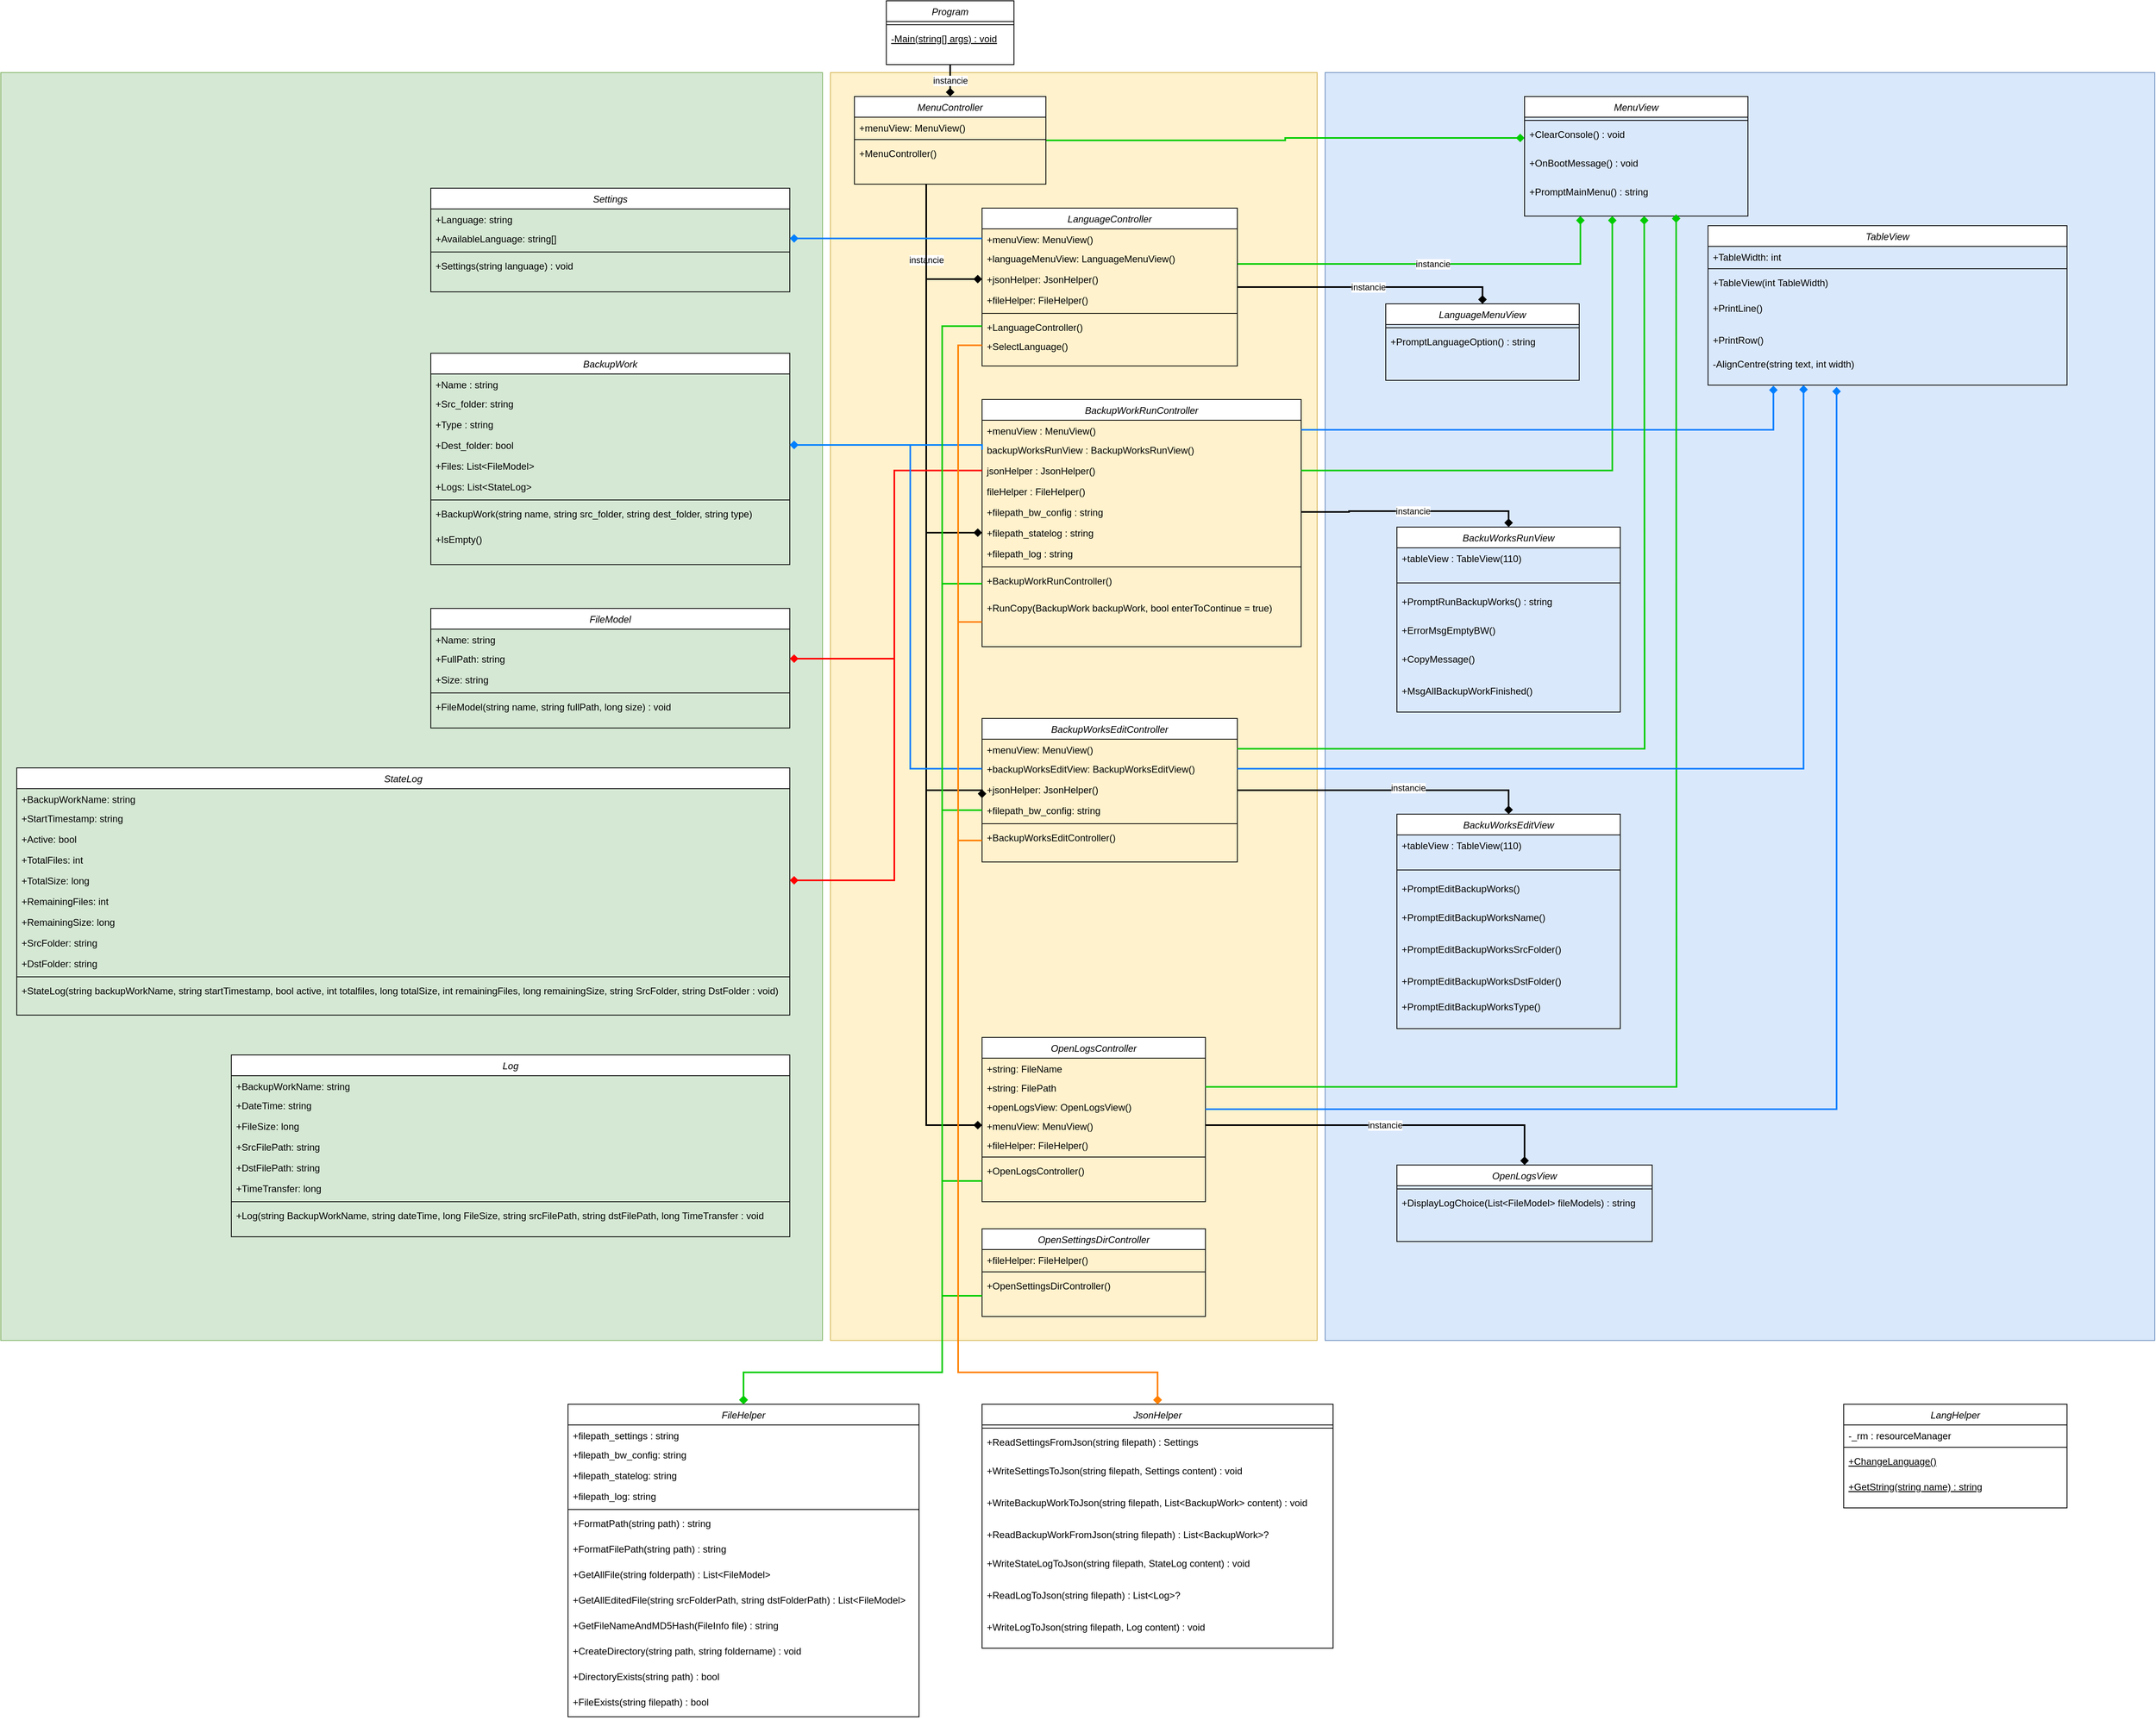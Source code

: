 <mxfile version="20.3.0" type="device"><diagram id="C5RBs43oDa-KdzZeNtuy" name="Page-1"><mxGraphModel dx="1204" dy="2405" grid="1" gridSize="10" guides="1" tooltips="1" connect="1" arrows="1" fold="1" page="1" pageScale="1" pageWidth="827" pageHeight="1169" math="0" shadow="0"><root><mxCell id="WIyWlLk6GJQsqaUBKTNV-0"/><mxCell id="WIyWlLk6GJQsqaUBKTNV-1" parent="WIyWlLk6GJQsqaUBKTNV-0"/><mxCell id="YlQ9onqW6xvj0OFWKN5L-52" value="" style="rounded=0;whiteSpace=wrap;html=1;fillColor=#dae8fc;strokeColor=#6c8ebf;" vertex="1" parent="WIyWlLk6GJQsqaUBKTNV-1"><mxGeometry x="2990" y="-990" width="1040" height="1590" as="geometry"/></mxCell><mxCell id="YlQ9onqW6xvj0OFWKN5L-51" value="" style="rounded=0;whiteSpace=wrap;html=1;fillColor=#fff2cc;strokeColor=#d6b656;" vertex="1" parent="WIyWlLk6GJQsqaUBKTNV-1"><mxGeometry x="2370" y="-990" width="610" height="1590" as="geometry"/></mxCell><mxCell id="YlQ9onqW6xvj0OFWKN5L-49" value="" style="rounded=0;whiteSpace=wrap;html=1;fillColor=#d5e8d4;strokeColor=#82b366;" vertex="1" parent="WIyWlLk6GJQsqaUBKTNV-1"><mxGeometry x="1330" y="-990" width="1030" height="1590" as="geometry"/></mxCell><mxCell id="zkfFHV4jXpPFQw0GAbJ--0" value="BackupWorkRunController" style="swimlane;fontStyle=2;align=center;verticalAlign=top;childLayout=stackLayout;horizontal=1;startSize=26;horizontalStack=0;resizeParent=1;resizeLast=0;collapsible=1;marginBottom=0;rounded=0;shadow=0;strokeWidth=1;" parent="WIyWlLk6GJQsqaUBKTNV-1" vertex="1"><mxGeometry x="2560" y="-580" width="400" height="310" as="geometry"><mxRectangle x="230" y="140" width="160" height="26" as="alternateBounds"/></mxGeometry></mxCell><mxCell id="zkfFHV4jXpPFQw0GAbJ--1" value="+menuView : MenuView()" style="text;align=left;verticalAlign=top;spacingLeft=4;spacingRight=4;overflow=hidden;rotatable=0;points=[[0,0.5],[1,0.5]];portConstraint=eastwest;" parent="zkfFHV4jXpPFQw0GAbJ--0" vertex="1"><mxGeometry y="26" width="400" height="24" as="geometry"/></mxCell><mxCell id="zkfFHV4jXpPFQw0GAbJ--2" value="backupWorksRunView : BackupWorksRunView()" style="text;align=left;verticalAlign=top;spacingLeft=4;spacingRight=4;overflow=hidden;rotatable=0;points=[[0,0.5],[1,0.5]];portConstraint=eastwest;rounded=0;shadow=0;html=0;" parent="zkfFHV4jXpPFQw0GAbJ--0" vertex="1"><mxGeometry y="50" width="400" height="26" as="geometry"/></mxCell><mxCell id="eqNRL4oHRADWHnlBdoZu-2" value="jsonHelper : JsonHelper()" style="text;align=left;verticalAlign=top;spacingLeft=4;spacingRight=4;overflow=hidden;rotatable=0;points=[[0,0.5],[1,0.5]];portConstraint=eastwest;rounded=0;shadow=0;html=0;" parent="zkfFHV4jXpPFQw0GAbJ--0" vertex="1"><mxGeometry y="76" width="400" height="26" as="geometry"/></mxCell><mxCell id="bogWqtWM0BpC1DV2EOGo-8" value="fileHelper : FileHelper()" style="text;align=left;verticalAlign=top;spacingLeft=4;spacingRight=4;overflow=hidden;rotatable=0;points=[[0,0.5],[1,0.5]];portConstraint=eastwest;rounded=0;shadow=0;html=0;" parent="zkfFHV4jXpPFQw0GAbJ--0" vertex="1"><mxGeometry y="102" width="400" height="26" as="geometry"/></mxCell><mxCell id="bogWqtWM0BpC1DV2EOGo-9" value="+filepath_bw_config : string" style="text;align=left;verticalAlign=top;spacingLeft=4;spacingRight=4;overflow=hidden;rotatable=0;points=[[0,0.5],[1,0.5]];portConstraint=eastwest;rounded=0;shadow=0;html=0;" parent="zkfFHV4jXpPFQw0GAbJ--0" vertex="1"><mxGeometry y="128" width="400" height="26" as="geometry"/></mxCell><mxCell id="eqNRL4oHRADWHnlBdoZu-1" value="+filepath_statelog : string" style="text;align=left;verticalAlign=top;spacingLeft=4;spacingRight=4;overflow=hidden;rotatable=0;points=[[0,0.5],[1,0.5]];portConstraint=eastwest;rounded=0;shadow=0;html=0;" parent="zkfFHV4jXpPFQw0GAbJ--0" vertex="1"><mxGeometry y="154" width="400" height="26" as="geometry"/></mxCell><mxCell id="bogWqtWM0BpC1DV2EOGo-10" value="+filepath_log : string" style="text;align=left;verticalAlign=top;spacingLeft=4;spacingRight=4;overflow=hidden;rotatable=0;points=[[0,0.5],[1,0.5]];portConstraint=eastwest;rounded=0;shadow=0;html=0;" parent="zkfFHV4jXpPFQw0GAbJ--0" vertex="1"><mxGeometry y="180" width="400" height="26" as="geometry"/></mxCell><mxCell id="zkfFHV4jXpPFQw0GAbJ--4" value="" style="line;html=1;strokeWidth=1;align=left;verticalAlign=middle;spacingTop=-1;spacingLeft=3;spacingRight=3;rotatable=0;labelPosition=right;points=[];portConstraint=eastwest;" parent="zkfFHV4jXpPFQw0GAbJ--0" vertex="1"><mxGeometry y="206" width="400" height="8" as="geometry"/></mxCell><mxCell id="zkfFHV4jXpPFQw0GAbJ--5" value="+BackupWorkRunController()" style="text;align=left;verticalAlign=top;spacingLeft=4;spacingRight=4;overflow=hidden;rotatable=0;points=[[0,0.5],[1,0.5]];portConstraint=eastwest;" parent="zkfFHV4jXpPFQw0GAbJ--0" vertex="1"><mxGeometry y="214" width="400" height="34" as="geometry"/></mxCell><mxCell id="bogWqtWM0BpC1DV2EOGo-7" value="+RunCopy(BackupWork backupWork, bool enterToContinue = true)" style="text;align=left;verticalAlign=top;spacingLeft=4;spacingRight=4;overflow=hidden;rotatable=0;points=[[0,0.5],[1,0.5]];portConstraint=eastwest;" parent="zkfFHV4jXpPFQw0GAbJ--0" vertex="1"><mxGeometry y="248" width="400" height="62" as="geometry"/></mxCell><mxCell id="YlQ9onqW6xvj0OFWKN5L-11" value="instancie" style="edgeStyle=orthogonalEdgeStyle;rounded=0;orthogonalLoop=1;jettySize=auto;html=1;entryX=0;entryY=0.5;entryDx=0;entryDy=0;strokeWidth=2;endArrow=diamond;endFill=1;" edge="1" parent="WIyWlLk6GJQsqaUBKTNV-1" source="eqNRL4oHRADWHnlBdoZu-4" target="bogWqtWM0BpC1DV2EOGo-11"><mxGeometry relative="1" as="geometry"><Array as="points"><mxPoint x="2490" y="-731"/></Array></mxGeometry></mxCell><mxCell id="YlQ9onqW6xvj0OFWKN5L-12" style="edgeStyle=orthogonalEdgeStyle;rounded=0;orthogonalLoop=1;jettySize=auto;html=1;entryX=0;entryY=0.5;entryDx=0;entryDy=0;strokeWidth=2;endArrow=diamond;endFill=1;" edge="1" parent="WIyWlLk6GJQsqaUBKTNV-1" source="eqNRL4oHRADWHnlBdoZu-4" target="eqNRL4oHRADWHnlBdoZu-1"><mxGeometry relative="1" as="geometry"><Array as="points"><mxPoint x="2490" y="-413"/></Array></mxGeometry></mxCell><mxCell id="YlQ9onqW6xvj0OFWKN5L-22" style="edgeStyle=orthogonalEdgeStyle;rounded=0;orthogonalLoop=1;jettySize=auto;html=1;entryX=0;entryY=0.5;entryDx=0;entryDy=0;strokeWidth=2;endArrow=diamond;endFill=1;" edge="1" parent="WIyWlLk6GJQsqaUBKTNV-1" source="eqNRL4oHRADWHnlBdoZu-4" target="OvT-jub8tR9qzoOfFE09-92"><mxGeometry relative="1" as="geometry"><Array as="points"><mxPoint x="2490" y="-90"/><mxPoint x="2560" y="-90"/></Array></mxGeometry></mxCell><mxCell id="YlQ9onqW6xvj0OFWKN5L-26" style="edgeStyle=orthogonalEdgeStyle;rounded=0;orthogonalLoop=1;jettySize=auto;html=1;entryX=0;entryY=0.5;entryDx=0;entryDy=0;strokeWidth=2;endArrow=diamond;endFill=1;" edge="1" parent="WIyWlLk6GJQsqaUBKTNV-1" source="eqNRL4oHRADWHnlBdoZu-4" target="bogWqtWM0BpC1DV2EOGo-25"><mxGeometry relative="1" as="geometry"><Array as="points"><mxPoint x="2490" y="330"/></Array></mxGeometry></mxCell><mxCell id="YlQ9onqW6xvj0OFWKN5L-50" style="edgeStyle=orthogonalEdgeStyle;rounded=0;orthogonalLoop=1;jettySize=auto;html=1;entryX=0;entryY=0.5;entryDx=0;entryDy=0;strokeWidth=2;endArrow=diamond;endFill=1;strokeColor=#00CC00;" edge="1" parent="WIyWlLk6GJQsqaUBKTNV-1" source="eqNRL4oHRADWHnlBdoZu-4" target="bogWqtWM0BpC1DV2EOGo-80"><mxGeometry relative="1" as="geometry"/></mxCell><mxCell id="eqNRL4oHRADWHnlBdoZu-4" value="MenuController" style="swimlane;fontStyle=2;align=center;verticalAlign=top;childLayout=stackLayout;horizontal=1;startSize=26;horizontalStack=0;resizeParent=1;resizeLast=0;collapsible=1;marginBottom=0;rounded=0;shadow=0;strokeWidth=1;" parent="WIyWlLk6GJQsqaUBKTNV-1" vertex="1"><mxGeometry x="2400" y="-960" width="240" height="110" as="geometry"><mxRectangle x="230" y="140" width="160" height="26" as="alternateBounds"/></mxGeometry></mxCell><mxCell id="eqNRL4oHRADWHnlBdoZu-5" value="+menuView: MenuView()" style="text;align=left;verticalAlign=top;spacingLeft=4;spacingRight=4;overflow=hidden;rotatable=0;points=[[0,0.5],[1,0.5]];portConstraint=eastwest;" parent="eqNRL4oHRADWHnlBdoZu-4" vertex="1"><mxGeometry y="26" width="240" height="24" as="geometry"/></mxCell><mxCell id="eqNRL4oHRADWHnlBdoZu-12" value="" style="line;html=1;strokeWidth=1;align=left;verticalAlign=middle;spacingTop=-1;spacingLeft=3;spacingRight=3;rotatable=0;labelPosition=right;points=[];portConstraint=eastwest;" parent="eqNRL4oHRADWHnlBdoZu-4" vertex="1"><mxGeometry y="50" width="240" height="8" as="geometry"/></mxCell><mxCell id="eqNRL4oHRADWHnlBdoZu-13" value="+MenuController()" style="text;align=left;verticalAlign=top;spacingLeft=4;spacingRight=4;overflow=hidden;rotatable=0;points=[[0,0.5],[1,0.5]];portConstraint=eastwest;" parent="eqNRL4oHRADWHnlBdoZu-4" vertex="1"><mxGeometry y="58" width="240" height="52" as="geometry"/></mxCell><mxCell id="OvT-jub8tR9qzoOfFE09-10" value="BackuWorksEditView" style="swimlane;fontStyle=2;align=center;verticalAlign=top;childLayout=stackLayout;horizontal=1;startSize=26;horizontalStack=0;resizeParent=1;resizeLast=0;collapsible=1;marginBottom=0;rounded=0;shadow=0;strokeWidth=1;" parent="WIyWlLk6GJQsqaUBKTNV-1" vertex="1"><mxGeometry x="3080" y="-60" width="280" height="269" as="geometry"><mxRectangle x="230" y="140" width="160" height="26" as="alternateBounds"/></mxGeometry></mxCell><mxCell id="bogWqtWM0BpC1DV2EOGo-61" value="+tableView : TableView(110)" style="text;align=left;verticalAlign=top;spacingLeft=4;spacingRight=4;overflow=hidden;rotatable=0;points=[[0,0.5],[1,0.5]];portConstraint=eastwest;" parent="OvT-jub8tR9qzoOfFE09-10" vertex="1"><mxGeometry y="26" width="280" height="34" as="geometry"/></mxCell><mxCell id="OvT-jub8tR9qzoOfFE09-18" value="" style="line;html=1;strokeWidth=1;align=left;verticalAlign=middle;spacingTop=-1;spacingLeft=3;spacingRight=3;rotatable=0;labelPosition=right;points=[];portConstraint=eastwest;" parent="OvT-jub8tR9qzoOfFE09-10" vertex="1"><mxGeometry y="60" width="280" height="20" as="geometry"/></mxCell><mxCell id="OvT-jub8tR9qzoOfFE09-19" value="+PromptEditBackupWorks()" style="text;align=left;verticalAlign=top;spacingLeft=4;spacingRight=4;overflow=hidden;rotatable=0;points=[[0,0.5],[1,0.5]];portConstraint=eastwest;" parent="OvT-jub8tR9qzoOfFE09-10" vertex="1"><mxGeometry y="80" width="280" height="36" as="geometry"/></mxCell><mxCell id="bogWqtWM0BpC1DV2EOGo-62" value="+PromptEditBackupWorksName()" style="text;align=left;verticalAlign=top;spacingLeft=4;spacingRight=4;overflow=hidden;rotatable=0;points=[[0,0.5],[1,0.5]];portConstraint=eastwest;" parent="OvT-jub8tR9qzoOfFE09-10" vertex="1"><mxGeometry y="116" width="280" height="40" as="geometry"/></mxCell><mxCell id="bogWqtWM0BpC1DV2EOGo-63" value="+PromptEditBackupWorksSrcFolder()" style="text;align=left;verticalAlign=top;spacingLeft=4;spacingRight=4;overflow=hidden;rotatable=0;points=[[0,0.5],[1,0.5]];portConstraint=eastwest;" parent="OvT-jub8tR9qzoOfFE09-10" vertex="1"><mxGeometry y="156" width="280" height="40" as="geometry"/></mxCell><mxCell id="bogWqtWM0BpC1DV2EOGo-64" value="+PromptEditBackupWorksDstFolder()" style="text;align=left;verticalAlign=top;spacingLeft=4;spacingRight=4;overflow=hidden;rotatable=0;points=[[0,0.5],[1,0.5]];portConstraint=eastwest;" parent="OvT-jub8tR9qzoOfFE09-10" vertex="1"><mxGeometry y="196" width="280" height="32" as="geometry"/></mxCell><mxCell id="bogWqtWM0BpC1DV2EOGo-65" value="+PromptEditBackupWorksType()" style="text;align=left;verticalAlign=top;spacingLeft=4;spacingRight=4;overflow=hidden;rotatable=0;points=[[0,0.5],[1,0.5]];portConstraint=eastwest;" parent="OvT-jub8tR9qzoOfFE09-10" vertex="1"><mxGeometry y="228" width="280" height="40" as="geometry"/></mxCell><mxCell id="OvT-jub8tR9qzoOfFE09-20" value="LanguageMenuView" style="swimlane;fontStyle=2;align=center;verticalAlign=top;childLayout=stackLayout;horizontal=1;startSize=26;horizontalStack=0;resizeParent=1;resizeLast=0;collapsible=1;marginBottom=0;rounded=0;shadow=0;strokeWidth=1;" parent="WIyWlLk6GJQsqaUBKTNV-1" vertex="1"><mxGeometry x="3066" y="-700" width="242.5" height="96" as="geometry"><mxRectangle x="230" y="140" width="160" height="26" as="alternateBounds"/></mxGeometry></mxCell><mxCell id="OvT-jub8tR9qzoOfFE09-28" value="" style="line;html=1;strokeWidth=1;align=left;verticalAlign=middle;spacingTop=-1;spacingLeft=3;spacingRight=3;rotatable=0;labelPosition=right;points=[];portConstraint=eastwest;" parent="OvT-jub8tR9qzoOfFE09-20" vertex="1"><mxGeometry y="26" width="242.5" height="8" as="geometry"/></mxCell><mxCell id="OvT-jub8tR9qzoOfFE09-29" value="+PromptLanguageOption() : string" style="text;align=left;verticalAlign=top;spacingLeft=4;spacingRight=4;overflow=hidden;rotatable=0;points=[[0,0.5],[1,0.5]];portConstraint=eastwest;" parent="OvT-jub8tR9qzoOfFE09-20" vertex="1"><mxGeometry y="34" width="242.5" height="62" as="geometry"/></mxCell><mxCell id="OvT-jub8tR9qzoOfFE09-50" value="LangHelper" style="swimlane;fontStyle=2;align=center;verticalAlign=top;childLayout=stackLayout;horizontal=1;startSize=26;horizontalStack=0;resizeParent=1;resizeLast=0;collapsible=1;marginBottom=0;rounded=0;shadow=0;strokeWidth=1;" parent="WIyWlLk6GJQsqaUBKTNV-1" vertex="1"><mxGeometry x="3640" y="680" width="280" height="130" as="geometry"><mxRectangle x="230" y="140" width="160" height="26" as="alternateBounds"/></mxGeometry></mxCell><mxCell id="OvT-jub8tR9qzoOfFE09-51" value="-_rm : resourceManager" style="text;align=left;verticalAlign=top;spacingLeft=4;spacingRight=4;overflow=hidden;rotatable=0;points=[[0,0.5],[1,0.5]];portConstraint=eastwest;" parent="OvT-jub8tR9qzoOfFE09-50" vertex="1"><mxGeometry y="26" width="280" height="24" as="geometry"/></mxCell><mxCell id="OvT-jub8tR9qzoOfFE09-58" value="" style="line;html=1;strokeWidth=1;align=left;verticalAlign=middle;spacingTop=-1;spacingLeft=3;spacingRight=3;rotatable=0;labelPosition=right;points=[];portConstraint=eastwest;" parent="OvT-jub8tR9qzoOfFE09-50" vertex="1"><mxGeometry y="50" width="280" height="8" as="geometry"/></mxCell><mxCell id="OvT-jub8tR9qzoOfFE09-59" value="+ChangeLanguage()" style="text;align=left;verticalAlign=top;spacingLeft=4;spacingRight=4;overflow=hidden;rotatable=0;points=[[0,0.5],[1,0.5]];portConstraint=eastwest;fontStyle=4" parent="OvT-jub8tR9qzoOfFE09-50" vertex="1"><mxGeometry y="58" width="280" height="32" as="geometry"/></mxCell><mxCell id="OvT-jub8tR9qzoOfFE09-70" value="+GetString(string name) : string" style="text;align=left;verticalAlign=top;spacingLeft=4;spacingRight=4;overflow=hidden;rotatable=0;points=[[0,0.5],[1,0.5]];portConstraint=eastwest;fontStyle=4" parent="OvT-jub8tR9qzoOfFE09-50" vertex="1"><mxGeometry y="90" width="280" height="30" as="geometry"/></mxCell><mxCell id="YlQ9onqW6xvj0OFWKN5L-0" value="instancie" style="edgeStyle=orthogonalEdgeStyle;rounded=0;orthogonalLoop=1;jettySize=auto;html=1;endArrow=diamond;endFill=1;strokeWidth=2;" edge="1" parent="WIyWlLk6GJQsqaUBKTNV-1" source="OvT-jub8tR9qzoOfFE09-60" target="eqNRL4oHRADWHnlBdoZu-4"><mxGeometry relative="1" as="geometry"/></mxCell><mxCell id="OvT-jub8tR9qzoOfFE09-60" value="Program" style="swimlane;fontStyle=2;align=center;verticalAlign=top;childLayout=stackLayout;horizontal=1;startSize=26;horizontalStack=0;resizeParent=1;resizeLast=0;collapsible=1;marginBottom=0;rounded=0;shadow=0;strokeWidth=1;" parent="WIyWlLk6GJQsqaUBKTNV-1" vertex="1"><mxGeometry x="2440" y="-1080" width="160" height="80" as="geometry"><mxRectangle x="230" y="140" width="160" height="26" as="alternateBounds"/></mxGeometry></mxCell><mxCell id="OvT-jub8tR9qzoOfFE09-68" value="" style="line;html=1;strokeWidth=1;align=left;verticalAlign=middle;spacingTop=-1;spacingLeft=3;spacingRight=3;rotatable=0;labelPosition=right;points=[];portConstraint=eastwest;" parent="OvT-jub8tR9qzoOfFE09-60" vertex="1"><mxGeometry y="26" width="160" height="8" as="geometry"/></mxCell><mxCell id="OvT-jub8tR9qzoOfFE09-69" value="-Main(string[] args) : void" style="text;align=left;verticalAlign=top;spacingLeft=4;spacingRight=4;overflow=hidden;rotatable=0;points=[[0,0.5],[1,0.5]];portConstraint=eastwest;fontStyle=4" parent="OvT-jub8tR9qzoOfFE09-60" vertex="1"><mxGeometry y="34" width="160" height="46" as="geometry"/></mxCell><mxCell id="YlQ9onqW6xvj0OFWKN5L-24" style="edgeStyle=orthogonalEdgeStyle;rounded=0;orthogonalLoop=1;jettySize=auto;html=1;entryX=0.5;entryY=0;entryDx=0;entryDy=0;strokeWidth=2;endArrow=diamond;endFill=1;" edge="1" parent="WIyWlLk6GJQsqaUBKTNV-1" source="OvT-jub8tR9qzoOfFE09-89" target="OvT-jub8tR9qzoOfFE09-10"><mxGeometry relative="1" as="geometry"/></mxCell><mxCell id="YlQ9onqW6xvj0OFWKN5L-29" value="instancie" style="edgeLabel;html=1;align=center;verticalAlign=middle;resizable=0;points=[];" vertex="1" connectable="0" parent="YlQ9onqW6xvj0OFWKN5L-24"><mxGeometry x="0.153" y="3" relative="1" as="geometry"><mxPoint as="offset"/></mxGeometry></mxCell><mxCell id="OvT-jub8tR9qzoOfFE09-89" value="BackupWorksEditController" style="swimlane;fontStyle=2;align=center;verticalAlign=top;childLayout=stackLayout;horizontal=1;startSize=26;horizontalStack=0;resizeParent=1;resizeLast=0;collapsible=1;marginBottom=0;rounded=0;shadow=0;strokeWidth=1;" parent="WIyWlLk6GJQsqaUBKTNV-1" vertex="1"><mxGeometry x="2560" y="-180" width="320" height="180" as="geometry"><mxRectangle x="230" y="140" width="160" height="26" as="alternateBounds"/></mxGeometry></mxCell><mxCell id="OvT-jub8tR9qzoOfFE09-90" value="+menuView: MenuView()" style="text;align=left;verticalAlign=top;spacingLeft=4;spacingRight=4;overflow=hidden;rotatable=0;points=[[0,0.5],[1,0.5]];portConstraint=eastwest;" parent="OvT-jub8tR9qzoOfFE09-89" vertex="1"><mxGeometry y="26" width="320" height="24" as="geometry"/></mxCell><mxCell id="OvT-jub8tR9qzoOfFE09-91" value="+backupWorksEditView: BackupWorksEditView()" style="text;align=left;verticalAlign=top;spacingLeft=4;spacingRight=4;overflow=hidden;rotatable=0;points=[[0,0.5],[1,0.5]];portConstraint=eastwest;rounded=0;shadow=0;html=0;" parent="OvT-jub8tR9qzoOfFE09-89" vertex="1"><mxGeometry y="50" width="320" height="26" as="geometry"/></mxCell><mxCell id="OvT-jub8tR9qzoOfFE09-92" value="+jsonHelper: JsonHelper()" style="text;align=left;verticalAlign=top;spacingLeft=4;spacingRight=4;overflow=hidden;rotatable=0;points=[[0,0.5],[1,0.5]];portConstraint=eastwest;rounded=0;shadow=0;html=0;" parent="OvT-jub8tR9qzoOfFE09-89" vertex="1"><mxGeometry y="76" width="320" height="26" as="geometry"/></mxCell><mxCell id="OvT-jub8tR9qzoOfFE09-93" value="+filepath_bw_config: string" style="text;align=left;verticalAlign=top;spacingLeft=4;spacingRight=4;overflow=hidden;rotatable=0;points=[[0,0.5],[1,0.5]];portConstraint=eastwest;rounded=0;shadow=0;html=0;" parent="OvT-jub8tR9qzoOfFE09-89" vertex="1"><mxGeometry y="102" width="320" height="26" as="geometry"/></mxCell><mxCell id="OvT-jub8tR9qzoOfFE09-94" value="" style="line;html=1;strokeWidth=1;align=left;verticalAlign=middle;spacingTop=-1;spacingLeft=3;spacingRight=3;rotatable=0;labelPosition=right;points=[];portConstraint=eastwest;" parent="OvT-jub8tR9qzoOfFE09-89" vertex="1"><mxGeometry y="128" width="320" height="8" as="geometry"/></mxCell><mxCell id="OvT-jub8tR9qzoOfFE09-105" value="+BackupWorksEditController()" style="text;align=left;verticalAlign=top;spacingLeft=4;spacingRight=4;overflow=hidden;rotatable=0;points=[[0,0.5],[1,0.5]];portConstraint=eastwest;" parent="OvT-jub8tR9qzoOfFE09-89" vertex="1"><mxGeometry y="136" width="320" height="34" as="geometry"/></mxCell><mxCell id="YlQ9onqW6xvj0OFWKN5L-3" value="instancie" style="edgeStyle=orthogonalEdgeStyle;rounded=0;orthogonalLoop=1;jettySize=auto;html=1;entryX=0.5;entryY=0;entryDx=0;entryDy=0;strokeWidth=2;endArrow=diamond;endFill=1;" edge="1" parent="WIyWlLk6GJQsqaUBKTNV-1" source="OvT-jub8tR9qzoOfFE09-98" target="OvT-jub8tR9qzoOfFE09-20"><mxGeometry relative="1" as="geometry"/></mxCell><mxCell id="YlQ9onqW6xvj0OFWKN5L-33" value="instancie" style="edgeStyle=orthogonalEdgeStyle;rounded=0;orthogonalLoop=1;jettySize=auto;html=1;strokeWidth=2;endArrow=diamond;endFill=1;entryX=0.25;entryY=1;entryDx=0;entryDy=0;strokeColor=#00CC00;" edge="1" parent="WIyWlLk6GJQsqaUBKTNV-1" source="OvT-jub8tR9qzoOfFE09-98" target="bogWqtWM0BpC1DV2EOGo-77"><mxGeometry relative="1" as="geometry"><mxPoint x="3310" y="-810" as="targetPoint"/><Array as="points"><mxPoint x="3310" y="-750"/></Array></mxGeometry></mxCell><mxCell id="OvT-jub8tR9qzoOfFE09-98" value="LanguageController" style="swimlane;fontStyle=2;align=center;verticalAlign=top;childLayout=stackLayout;horizontal=1;startSize=26;horizontalStack=0;resizeParent=1;resizeLast=0;collapsible=1;marginBottom=0;rounded=0;shadow=0;strokeWidth=1;" parent="WIyWlLk6GJQsqaUBKTNV-1" vertex="1"><mxGeometry x="2560" y="-820" width="320" height="198" as="geometry"><mxRectangle x="230" y="140" width="160" height="26" as="alternateBounds"/></mxGeometry></mxCell><mxCell id="OvT-jub8tR9qzoOfFE09-99" value="+menuView: MenuView()" style="text;align=left;verticalAlign=top;spacingLeft=4;spacingRight=4;overflow=hidden;rotatable=0;points=[[0,0.5],[1,0.5]];portConstraint=eastwest;" parent="OvT-jub8tR9qzoOfFE09-98" vertex="1"><mxGeometry y="26" width="320" height="24" as="geometry"/></mxCell><mxCell id="OvT-jub8tR9qzoOfFE09-100" value="+languageMenuView: LanguageMenuView()" style="text;align=left;verticalAlign=top;spacingLeft=4;spacingRight=4;overflow=hidden;rotatable=0;points=[[0,0.5],[1,0.5]];portConstraint=eastwest;rounded=0;shadow=0;html=0;" parent="OvT-jub8tR9qzoOfFE09-98" vertex="1"><mxGeometry y="50" width="320" height="26" as="geometry"/></mxCell><mxCell id="bogWqtWM0BpC1DV2EOGo-11" value="+jsonHelper: JsonHelper()" style="text;align=left;verticalAlign=top;spacingLeft=4;spacingRight=4;overflow=hidden;rotatable=0;points=[[0,0.5],[1,0.5]];portConstraint=eastwest;rounded=0;shadow=0;html=0;" parent="OvT-jub8tR9qzoOfFE09-98" vertex="1"><mxGeometry y="76" width="320" height="26" as="geometry"/></mxCell><mxCell id="bogWqtWM0BpC1DV2EOGo-12" value="+fileHelper: FileHelper()" style="text;align=left;verticalAlign=top;spacingLeft=4;spacingRight=4;overflow=hidden;rotatable=0;points=[[0,0.5],[1,0.5]];portConstraint=eastwest;rounded=0;shadow=0;html=0;" parent="OvT-jub8tR9qzoOfFE09-98" vertex="1"><mxGeometry y="102" width="320" height="26" as="geometry"/></mxCell><mxCell id="OvT-jub8tR9qzoOfFE09-103" value="" style="line;html=1;strokeWidth=1;align=left;verticalAlign=middle;spacingTop=-1;spacingLeft=3;spacingRight=3;rotatable=0;labelPosition=right;points=[];portConstraint=eastwest;" parent="OvT-jub8tR9qzoOfFE09-98" vertex="1"><mxGeometry y="128" width="320" height="8" as="geometry"/></mxCell><mxCell id="OvT-jub8tR9qzoOfFE09-104" value="+LanguageController()" style="text;align=left;verticalAlign=top;spacingLeft=4;spacingRight=4;overflow=hidden;rotatable=0;points=[[0,0.5],[1,0.5]];portConstraint=eastwest;" parent="OvT-jub8tR9qzoOfFE09-98" vertex="1"><mxGeometry y="136" width="320" height="24" as="geometry"/></mxCell><mxCell id="bogWqtWM0BpC1DV2EOGo-13" value="+SelectLanguage()" style="text;align=left;verticalAlign=top;spacingLeft=4;spacingRight=4;overflow=hidden;rotatable=0;points=[[0,0.5],[1,0.5]];portConstraint=eastwest;" parent="OvT-jub8tR9qzoOfFE09-98" vertex="1"><mxGeometry y="160" width="320" height="24" as="geometry"/></mxCell><mxCell id="OvT-jub8tR9qzoOfFE09-106" value="FileModel" style="swimlane;fontStyle=2;align=center;verticalAlign=top;childLayout=stackLayout;horizontal=1;startSize=26;horizontalStack=0;resizeParent=1;resizeLast=0;collapsible=1;marginBottom=0;rounded=0;shadow=0;strokeWidth=1;" parent="WIyWlLk6GJQsqaUBKTNV-1" vertex="1"><mxGeometry x="1869" y="-318" width="450" height="150" as="geometry"><mxRectangle x="230" y="140" width="160" height="26" as="alternateBounds"/></mxGeometry></mxCell><mxCell id="OvT-jub8tR9qzoOfFE09-107" value="+Name: string" style="text;align=left;verticalAlign=top;spacingLeft=4;spacingRight=4;overflow=hidden;rotatable=0;points=[[0,0.5],[1,0.5]];portConstraint=eastwest;" parent="OvT-jub8tR9qzoOfFE09-106" vertex="1"><mxGeometry y="26" width="450" height="24" as="geometry"/></mxCell><mxCell id="OvT-jub8tR9qzoOfFE09-108" value="+FullPath: string" style="text;align=left;verticalAlign=top;spacingLeft=4;spacingRight=4;overflow=hidden;rotatable=0;points=[[0,0.5],[1,0.5]];portConstraint=eastwest;rounded=0;shadow=0;html=0;" parent="OvT-jub8tR9qzoOfFE09-106" vertex="1"><mxGeometry y="50" width="450" height="26" as="geometry"/></mxCell><mxCell id="OvT-jub8tR9qzoOfFE09-109" value="+Size: string" style="text;align=left;verticalAlign=top;spacingLeft=4;spacingRight=4;overflow=hidden;rotatable=0;points=[[0,0.5],[1,0.5]];portConstraint=eastwest;rounded=0;shadow=0;html=0;" parent="OvT-jub8tR9qzoOfFE09-106" vertex="1"><mxGeometry y="76" width="450" height="26" as="geometry"/></mxCell><mxCell id="OvT-jub8tR9qzoOfFE09-111" value="" style="line;html=1;strokeWidth=1;align=left;verticalAlign=middle;spacingTop=-1;spacingLeft=3;spacingRight=3;rotatable=0;labelPosition=right;points=[];portConstraint=eastwest;" parent="OvT-jub8tR9qzoOfFE09-106" vertex="1"><mxGeometry y="102" width="450" height="8" as="geometry"/></mxCell><mxCell id="OvT-jub8tR9qzoOfFE09-112" value="+FileModel(string name, string fullPath, long size) : void" style="text;align=left;verticalAlign=top;spacingLeft=4;spacingRight=4;overflow=hidden;rotatable=0;points=[[0,0.5],[1,0.5]];portConstraint=eastwest;" parent="OvT-jub8tR9qzoOfFE09-106" vertex="1"><mxGeometry y="110" width="450" height="40" as="geometry"/></mxCell><mxCell id="OvT-jub8tR9qzoOfFE09-151" value="TableView" style="swimlane;fontStyle=2;align=center;verticalAlign=top;childLayout=stackLayout;horizontal=1;startSize=26;horizontalStack=0;resizeParent=1;resizeLast=0;collapsible=1;marginBottom=0;rounded=0;shadow=0;strokeWidth=1;" parent="WIyWlLk6GJQsqaUBKTNV-1" vertex="1"><mxGeometry x="3470" y="-798" width="450" height="200" as="geometry"><mxRectangle x="230" y="140" width="160" height="26" as="alternateBounds"/></mxGeometry></mxCell><mxCell id="OvT-jub8tR9qzoOfFE09-152" value="+TableWidth: int" style="text;align=left;verticalAlign=top;spacingLeft=4;spacingRight=4;overflow=hidden;rotatable=0;points=[[0,0.5],[1,0.5]];portConstraint=eastwest;" parent="OvT-jub8tR9qzoOfFE09-151" vertex="1"><mxGeometry y="26" width="450" height="24" as="geometry"/></mxCell><mxCell id="OvT-jub8tR9qzoOfFE09-156" value="" style="line;html=1;strokeWidth=1;align=left;verticalAlign=middle;spacingTop=-1;spacingLeft=3;spacingRight=3;rotatable=0;labelPosition=right;points=[];portConstraint=eastwest;" parent="OvT-jub8tR9qzoOfFE09-151" vertex="1"><mxGeometry y="50" width="450" height="8" as="geometry"/></mxCell><mxCell id="OvT-jub8tR9qzoOfFE09-157" value="+TableView(int TableWidth)" style="text;align=left;verticalAlign=top;spacingLeft=4;spacingRight=4;overflow=hidden;rotatable=0;points=[[0,0.5],[1,0.5]];portConstraint=eastwest;" parent="OvT-jub8tR9qzoOfFE09-151" vertex="1"><mxGeometry y="58" width="450" height="32" as="geometry"/></mxCell><mxCell id="OvT-jub8tR9qzoOfFE09-158" value="+PrintLine()" style="text;align=left;verticalAlign=top;spacingLeft=4;spacingRight=4;overflow=hidden;rotatable=0;points=[[0,0.5],[1,0.5]];portConstraint=eastwest;" parent="OvT-jub8tR9qzoOfFE09-151" vertex="1"><mxGeometry y="90" width="450" height="40" as="geometry"/></mxCell><mxCell id="OvT-jub8tR9qzoOfFE09-159" value="+PrintRow()" style="text;align=left;verticalAlign=top;spacingLeft=4;spacingRight=4;overflow=hidden;rotatable=0;points=[[0,0.5],[1,0.5]];portConstraint=eastwest;" parent="OvT-jub8tR9qzoOfFE09-151" vertex="1"><mxGeometry y="130" width="450" height="30" as="geometry"/></mxCell><mxCell id="OvT-jub8tR9qzoOfFE09-160" value="-AlignCentre(string text, int width)" style="text;align=left;verticalAlign=top;spacingLeft=4;spacingRight=4;overflow=hidden;rotatable=0;points=[[0,0.5],[1,0.5]];portConstraint=eastwest;" parent="OvT-jub8tR9qzoOfFE09-151" vertex="1"><mxGeometry y="160" width="450" height="40" as="geometry"/></mxCell><mxCell id="bogWqtWM0BpC1DV2EOGo-0" value="BackupWork" style="swimlane;fontStyle=2;align=center;verticalAlign=top;childLayout=stackLayout;horizontal=1;startSize=26;horizontalStack=0;resizeParent=1;resizeLast=0;collapsible=1;marginBottom=0;rounded=0;shadow=0;strokeWidth=1;" parent="WIyWlLk6GJQsqaUBKTNV-1" vertex="1"><mxGeometry x="1869" y="-638" width="450" height="265" as="geometry"><mxRectangle x="230" y="140" width="160" height="26" as="alternateBounds"/></mxGeometry></mxCell><mxCell id="bogWqtWM0BpC1DV2EOGo-1" value="+Name : string" style="text;align=left;verticalAlign=top;spacingLeft=4;spacingRight=4;overflow=hidden;rotatable=0;points=[[0,0.5],[1,0.5]];portConstraint=eastwest;" parent="bogWqtWM0BpC1DV2EOGo-0" vertex="1"><mxGeometry y="26" width="450" height="24" as="geometry"/></mxCell><mxCell id="bogWqtWM0BpC1DV2EOGo-2" value="+Src_folder: string" style="text;align=left;verticalAlign=top;spacingLeft=4;spacingRight=4;overflow=hidden;rotatable=0;points=[[0,0.5],[1,0.5]];portConstraint=eastwest;rounded=0;shadow=0;html=0;" parent="bogWqtWM0BpC1DV2EOGo-0" vertex="1"><mxGeometry y="50" width="450" height="26" as="geometry"/></mxCell><mxCell id="bogWqtWM0BpC1DV2EOGo-3" value="+Type : string" style="text;align=left;verticalAlign=top;spacingLeft=4;spacingRight=4;overflow=hidden;rotatable=0;points=[[0,0.5],[1,0.5]];portConstraint=eastwest;rounded=0;shadow=0;html=0;" parent="bogWqtWM0BpC1DV2EOGo-0" vertex="1"><mxGeometry y="76" width="450" height="26" as="geometry"/></mxCell><mxCell id="bogWqtWM0BpC1DV2EOGo-4" value="+Dest_folder: bool" style="text;align=left;verticalAlign=top;spacingLeft=4;spacingRight=4;overflow=hidden;rotatable=0;points=[[0,0.5],[1,0.5]];portConstraint=eastwest;rounded=0;shadow=0;html=0;" parent="bogWqtWM0BpC1DV2EOGo-0" vertex="1"><mxGeometry y="102" width="450" height="26" as="geometry"/></mxCell><mxCell id="bogWqtWM0BpC1DV2EOGo-29" value="+Files: List&lt;FileModel&gt;" style="text;align=left;verticalAlign=top;spacingLeft=4;spacingRight=4;overflow=hidden;rotatable=0;points=[[0,0.5],[1,0.5]];portConstraint=eastwest;rounded=0;shadow=0;html=0;" parent="bogWqtWM0BpC1DV2EOGo-0" vertex="1"><mxGeometry y="128" width="450" height="26" as="geometry"/></mxCell><mxCell id="bogWqtWM0BpC1DV2EOGo-30" value="+Logs: List&lt;StateLog&gt;" style="text;align=left;verticalAlign=top;spacingLeft=4;spacingRight=4;overflow=hidden;rotatable=0;points=[[0,0.5],[1,0.5]];portConstraint=eastwest;rounded=0;shadow=0;html=0;" parent="bogWqtWM0BpC1DV2EOGo-0" vertex="1"><mxGeometry y="154" width="450" height="26" as="geometry"/></mxCell><mxCell id="bogWqtWM0BpC1DV2EOGo-5" value="" style="line;html=1;strokeWidth=1;align=left;verticalAlign=middle;spacingTop=-1;spacingLeft=3;spacingRight=3;rotatable=0;labelPosition=right;points=[];portConstraint=eastwest;" parent="bogWqtWM0BpC1DV2EOGo-0" vertex="1"><mxGeometry y="180" width="450" height="8" as="geometry"/></mxCell><mxCell id="bogWqtWM0BpC1DV2EOGo-6" value="+BackupWork(string name, string src_folder, string dest_folder, string type)" style="text;align=left;verticalAlign=top;spacingLeft=4;spacingRight=4;overflow=hidden;rotatable=0;points=[[0,0.5],[1,0.5]];portConstraint=eastwest;" parent="bogWqtWM0BpC1DV2EOGo-0" vertex="1"><mxGeometry y="188" width="450" height="32" as="geometry"/></mxCell><mxCell id="bogWqtWM0BpC1DV2EOGo-31" value="+IsEmpty()" style="text;align=left;verticalAlign=top;spacingLeft=4;spacingRight=4;overflow=hidden;rotatable=0;points=[[0,0.5],[1,0.5]];portConstraint=eastwest;" parent="bogWqtWM0BpC1DV2EOGo-0" vertex="1"><mxGeometry y="220" width="450" height="40" as="geometry"/></mxCell><mxCell id="bogWqtWM0BpC1DV2EOGo-14" value="OpenLogsController" style="swimlane;fontStyle=2;align=center;verticalAlign=top;childLayout=stackLayout;horizontal=1;startSize=26;horizontalStack=0;resizeParent=1;resizeLast=0;collapsible=1;marginBottom=0;rounded=0;shadow=0;strokeWidth=1;" parent="WIyWlLk6GJQsqaUBKTNV-1" vertex="1"><mxGeometry x="2560" y="220" width="280" height="206" as="geometry"><mxRectangle x="230" y="140" width="160" height="26" as="alternateBounds"/></mxGeometry></mxCell><mxCell id="bogWqtWM0BpC1DV2EOGo-15" value="+string: FileName" style="text;align=left;verticalAlign=top;spacingLeft=4;spacingRight=4;overflow=hidden;rotatable=0;points=[[0,0.5],[1,0.5]];portConstraint=eastwest;" parent="bogWqtWM0BpC1DV2EOGo-14" vertex="1"><mxGeometry y="26" width="280" height="24" as="geometry"/></mxCell><mxCell id="bogWqtWM0BpC1DV2EOGo-24" value="+string: FilePath" style="text;align=left;verticalAlign=top;spacingLeft=4;spacingRight=4;overflow=hidden;rotatable=0;points=[[0,0.5],[1,0.5]];portConstraint=eastwest;" parent="bogWqtWM0BpC1DV2EOGo-14" vertex="1"><mxGeometry y="50" width="280" height="24" as="geometry"/></mxCell><mxCell id="bogWqtWM0BpC1DV2EOGo-18" value="+openLogsView: OpenLogsView()" style="text;align=left;verticalAlign=top;spacingLeft=4;spacingRight=4;overflow=hidden;rotatable=0;points=[[0,0.5],[1,0.5]];portConstraint=eastwest;" parent="bogWqtWM0BpC1DV2EOGo-14" vertex="1"><mxGeometry y="74" width="280" height="24" as="geometry"/></mxCell><mxCell id="bogWqtWM0BpC1DV2EOGo-25" value="+menuView: MenuView()" style="text;align=left;verticalAlign=top;spacingLeft=4;spacingRight=4;overflow=hidden;rotatable=0;points=[[0,0.5],[1,0.5]];portConstraint=eastwest;" parent="bogWqtWM0BpC1DV2EOGo-14" vertex="1"><mxGeometry y="98" width="280" height="24" as="geometry"/></mxCell><mxCell id="bogWqtWM0BpC1DV2EOGo-26" value="+fileHelper: FileHelper()" style="text;align=left;verticalAlign=top;spacingLeft=4;spacingRight=4;overflow=hidden;rotatable=0;points=[[0,0.5],[1,0.5]];portConstraint=eastwest;" parent="bogWqtWM0BpC1DV2EOGo-14" vertex="1"><mxGeometry y="122" width="280" height="24" as="geometry"/></mxCell><mxCell id="bogWqtWM0BpC1DV2EOGo-16" value="" style="line;html=1;strokeWidth=1;align=left;verticalAlign=middle;spacingTop=-1;spacingLeft=3;spacingRight=3;rotatable=0;labelPosition=right;points=[];portConstraint=eastwest;" parent="bogWqtWM0BpC1DV2EOGo-14" vertex="1"><mxGeometry y="146" width="280" height="8" as="geometry"/></mxCell><mxCell id="bogWqtWM0BpC1DV2EOGo-17" value="+OpenLogsController()" style="text;align=left;verticalAlign=top;spacingLeft=4;spacingRight=4;overflow=hidden;rotatable=0;points=[[0,0.5],[1,0.5]];portConstraint=eastwest;" parent="bogWqtWM0BpC1DV2EOGo-14" vertex="1"><mxGeometry y="154" width="280" height="52" as="geometry"/></mxCell><mxCell id="bogWqtWM0BpC1DV2EOGo-32" value="Log" style="swimlane;fontStyle=2;align=center;verticalAlign=top;childLayout=stackLayout;horizontal=1;startSize=26;horizontalStack=0;resizeParent=1;resizeLast=0;collapsible=1;marginBottom=0;rounded=0;shadow=0;strokeWidth=1;" parent="WIyWlLk6GJQsqaUBKTNV-1" vertex="1"><mxGeometry x="1619" y="242" width="700" height="228" as="geometry"><mxRectangle x="230" y="140" width="160" height="26" as="alternateBounds"/></mxGeometry></mxCell><mxCell id="bogWqtWM0BpC1DV2EOGo-33" value="+BackupWorkName: string" style="text;align=left;verticalAlign=top;spacingLeft=4;spacingRight=4;overflow=hidden;rotatable=0;points=[[0,0.5],[1,0.5]];portConstraint=eastwest;" parent="bogWqtWM0BpC1DV2EOGo-32" vertex="1"><mxGeometry y="26" width="700" height="24" as="geometry"/></mxCell><mxCell id="bogWqtWM0BpC1DV2EOGo-34" value="+DateTime: string" style="text;align=left;verticalAlign=top;spacingLeft=4;spacingRight=4;overflow=hidden;rotatable=0;points=[[0,0.5],[1,0.5]];portConstraint=eastwest;rounded=0;shadow=0;html=0;" parent="bogWqtWM0BpC1DV2EOGo-32" vertex="1"><mxGeometry y="50" width="700" height="26" as="geometry"/></mxCell><mxCell id="bogWqtWM0BpC1DV2EOGo-35" value="+FileSize: long" style="text;align=left;verticalAlign=top;spacingLeft=4;spacingRight=4;overflow=hidden;rotatable=0;points=[[0,0.5],[1,0.5]];portConstraint=eastwest;rounded=0;shadow=0;html=0;" parent="bogWqtWM0BpC1DV2EOGo-32" vertex="1"><mxGeometry y="76" width="700" height="26" as="geometry"/></mxCell><mxCell id="bogWqtWM0BpC1DV2EOGo-38" value="+SrcFilePath: string" style="text;align=left;verticalAlign=top;spacingLeft=4;spacingRight=4;overflow=hidden;rotatable=0;points=[[0,0.5],[1,0.5]];portConstraint=eastwest;rounded=0;shadow=0;html=0;" parent="bogWqtWM0BpC1DV2EOGo-32" vertex="1"><mxGeometry y="102" width="700" height="26" as="geometry"/></mxCell><mxCell id="bogWqtWM0BpC1DV2EOGo-39" value="+DstFilePath: string" style="text;align=left;verticalAlign=top;spacingLeft=4;spacingRight=4;overflow=hidden;rotatable=0;points=[[0,0.5],[1,0.5]];portConstraint=eastwest;rounded=0;shadow=0;html=0;" parent="bogWqtWM0BpC1DV2EOGo-32" vertex="1"><mxGeometry y="128" width="700" height="26" as="geometry"/></mxCell><mxCell id="bogWqtWM0BpC1DV2EOGo-40" value="+TimeTransfer: long" style="text;align=left;verticalAlign=top;spacingLeft=4;spacingRight=4;overflow=hidden;rotatable=0;points=[[0,0.5],[1,0.5]];portConstraint=eastwest;rounded=0;shadow=0;html=0;" parent="bogWqtWM0BpC1DV2EOGo-32" vertex="1"><mxGeometry y="154" width="700" height="26" as="geometry"/></mxCell><mxCell id="bogWqtWM0BpC1DV2EOGo-36" value="" style="line;html=1;strokeWidth=1;align=left;verticalAlign=middle;spacingTop=-1;spacingLeft=3;spacingRight=3;rotatable=0;labelPosition=right;points=[];portConstraint=eastwest;" parent="bogWqtWM0BpC1DV2EOGo-32" vertex="1"><mxGeometry y="180" width="700" height="8" as="geometry"/></mxCell><mxCell id="bogWqtWM0BpC1DV2EOGo-37" value="+Log(string BackupWorkName, string dateTime, long FileSize, string srcFilePath, string dstFilePath, long TimeTransfer : void" style="text;align=left;verticalAlign=top;spacingLeft=4;spacingRight=4;overflow=hidden;rotatable=0;points=[[0,0.5],[1,0.5]];portConstraint=eastwest;" parent="bogWqtWM0BpC1DV2EOGo-32" vertex="1"><mxGeometry y="188" width="700" height="40" as="geometry"/></mxCell><mxCell id="bogWqtWM0BpC1DV2EOGo-41" value="Settings" style="swimlane;fontStyle=2;align=center;verticalAlign=top;childLayout=stackLayout;horizontal=1;startSize=26;horizontalStack=0;resizeParent=1;resizeLast=0;collapsible=1;marginBottom=0;rounded=0;shadow=0;strokeWidth=1;" parent="WIyWlLk6GJQsqaUBKTNV-1" vertex="1"><mxGeometry x="1869" y="-845" width="450" height="130" as="geometry"><mxRectangle x="230" y="140" width="160" height="26" as="alternateBounds"/></mxGeometry></mxCell><mxCell id="bogWqtWM0BpC1DV2EOGo-42" value="+Language: string" style="text;align=left;verticalAlign=top;spacingLeft=4;spacingRight=4;overflow=hidden;rotatable=0;points=[[0,0.5],[1,0.5]];portConstraint=eastwest;" parent="bogWqtWM0BpC1DV2EOGo-41" vertex="1"><mxGeometry y="26" width="450" height="24" as="geometry"/></mxCell><mxCell id="bogWqtWM0BpC1DV2EOGo-43" value="+AvailableLanguage: string[]" style="text;align=left;verticalAlign=top;spacingLeft=4;spacingRight=4;overflow=hidden;rotatable=0;points=[[0,0.5],[1,0.5]];portConstraint=eastwest;rounded=0;shadow=0;html=0;" parent="bogWqtWM0BpC1DV2EOGo-41" vertex="1"><mxGeometry y="50" width="450" height="26" as="geometry"/></mxCell><mxCell id="bogWqtWM0BpC1DV2EOGo-45" value="" style="line;html=1;strokeWidth=1;align=left;verticalAlign=middle;spacingTop=-1;spacingLeft=3;spacingRight=3;rotatable=0;labelPosition=right;points=[];portConstraint=eastwest;" parent="bogWqtWM0BpC1DV2EOGo-41" vertex="1"><mxGeometry y="76" width="450" height="8" as="geometry"/></mxCell><mxCell id="bogWqtWM0BpC1DV2EOGo-46" value="+Settings(string language) : void" style="text;align=left;verticalAlign=top;spacingLeft=4;spacingRight=4;overflow=hidden;rotatable=0;points=[[0,0.5],[1,0.5]];portConstraint=eastwest;" parent="bogWqtWM0BpC1DV2EOGo-41" vertex="1"><mxGeometry y="84" width="450" height="40" as="geometry"/></mxCell><mxCell id="bogWqtWM0BpC1DV2EOGo-47" value="StateLog" style="swimlane;fontStyle=2;align=center;verticalAlign=top;childLayout=stackLayout;horizontal=1;startSize=26;horizontalStack=0;resizeParent=1;resizeLast=0;collapsible=1;marginBottom=0;rounded=0;shadow=0;strokeWidth=1;" parent="WIyWlLk6GJQsqaUBKTNV-1" vertex="1"><mxGeometry x="1350" y="-118" width="969" height="310" as="geometry"><mxRectangle x="230" y="140" width="160" height="26" as="alternateBounds"/></mxGeometry></mxCell><mxCell id="bogWqtWM0BpC1DV2EOGo-48" value="+BackupWorkName: string" style="text;align=left;verticalAlign=top;spacingLeft=4;spacingRight=4;overflow=hidden;rotatable=0;points=[[0,0.5],[1,0.5]];portConstraint=eastwest;" parent="bogWqtWM0BpC1DV2EOGo-47" vertex="1"><mxGeometry y="26" width="969" height="24" as="geometry"/></mxCell><mxCell id="bogWqtWM0BpC1DV2EOGo-49" value="+StartTimestamp: string" style="text;align=left;verticalAlign=top;spacingLeft=4;spacingRight=4;overflow=hidden;rotatable=0;points=[[0,0.5],[1,0.5]];portConstraint=eastwest;rounded=0;shadow=0;html=0;" parent="bogWqtWM0BpC1DV2EOGo-47" vertex="1"><mxGeometry y="50" width="969" height="26" as="geometry"/></mxCell><mxCell id="bogWqtWM0BpC1DV2EOGo-52" value="+Active: bool" style="text;align=left;verticalAlign=top;spacingLeft=4;spacingRight=4;overflow=hidden;rotatable=0;points=[[0,0.5],[1,0.5]];portConstraint=eastwest;rounded=0;shadow=0;html=0;" parent="bogWqtWM0BpC1DV2EOGo-47" vertex="1"><mxGeometry y="76" width="969" height="26" as="geometry"/></mxCell><mxCell id="bogWqtWM0BpC1DV2EOGo-53" value="+TotalFiles: int" style="text;align=left;verticalAlign=top;spacingLeft=4;spacingRight=4;overflow=hidden;rotatable=0;points=[[0,0.5],[1,0.5]];portConstraint=eastwest;rounded=0;shadow=0;html=0;" parent="bogWqtWM0BpC1DV2EOGo-47" vertex="1"><mxGeometry y="102" width="969" height="26" as="geometry"/></mxCell><mxCell id="bogWqtWM0BpC1DV2EOGo-54" value="+TotalSize: long" style="text;align=left;verticalAlign=top;spacingLeft=4;spacingRight=4;overflow=hidden;rotatable=0;points=[[0,0.5],[1,0.5]];portConstraint=eastwest;rounded=0;shadow=0;html=0;" parent="bogWqtWM0BpC1DV2EOGo-47" vertex="1"><mxGeometry y="128" width="969" height="26" as="geometry"/></mxCell><mxCell id="bogWqtWM0BpC1DV2EOGo-57" value="+RemainingFiles: int" style="text;align=left;verticalAlign=top;spacingLeft=4;spacingRight=4;overflow=hidden;rotatable=0;points=[[0,0.5],[1,0.5]];portConstraint=eastwest;rounded=0;shadow=0;html=0;" parent="bogWqtWM0BpC1DV2EOGo-47" vertex="1"><mxGeometry y="154" width="969" height="26" as="geometry"/></mxCell><mxCell id="bogWqtWM0BpC1DV2EOGo-59" value="+RemainingSize: long" style="text;align=left;verticalAlign=top;spacingLeft=4;spacingRight=4;overflow=hidden;rotatable=0;points=[[0,0.5],[1,0.5]];portConstraint=eastwest;rounded=0;shadow=0;html=0;" parent="bogWqtWM0BpC1DV2EOGo-47" vertex="1"><mxGeometry y="180" width="969" height="26" as="geometry"/></mxCell><mxCell id="bogWqtWM0BpC1DV2EOGo-56" value="+SrcFolder: string" style="text;align=left;verticalAlign=top;spacingLeft=4;spacingRight=4;overflow=hidden;rotatable=0;points=[[0,0.5],[1,0.5]];portConstraint=eastwest;rounded=0;shadow=0;html=0;" parent="bogWqtWM0BpC1DV2EOGo-47" vertex="1"><mxGeometry y="206" width="969" height="26" as="geometry"/></mxCell><mxCell id="bogWqtWM0BpC1DV2EOGo-58" value="+DstFolder: string" style="text;align=left;verticalAlign=top;spacingLeft=4;spacingRight=4;overflow=hidden;rotatable=0;points=[[0,0.5],[1,0.5]];portConstraint=eastwest;rounded=0;shadow=0;html=0;" parent="bogWqtWM0BpC1DV2EOGo-47" vertex="1"><mxGeometry y="232" width="969" height="26" as="geometry"/></mxCell><mxCell id="bogWqtWM0BpC1DV2EOGo-50" value="" style="line;html=1;strokeWidth=1;align=left;verticalAlign=middle;spacingTop=-1;spacingLeft=3;spacingRight=3;rotatable=0;labelPosition=right;points=[];portConstraint=eastwest;" parent="bogWqtWM0BpC1DV2EOGo-47" vertex="1"><mxGeometry y="258" width="969" height="8" as="geometry"/></mxCell><mxCell id="bogWqtWM0BpC1DV2EOGo-55" value="+StateLog(string backupWorkName, string startTimestamp, bool active, int totalfiles, long totalSize, int remainingFiles, long remainingSize, string SrcFolder, string DstFolder : void)" style="text;align=left;verticalAlign=top;spacingLeft=4;spacingRight=4;overflow=hidden;rotatable=0;points=[[0,0.5],[1,0.5]];portConstraint=eastwest;rounded=0;shadow=0;html=0;" parent="bogWqtWM0BpC1DV2EOGo-47" vertex="1"><mxGeometry y="266" width="969" height="26" as="geometry"/></mxCell><mxCell id="bogWqtWM0BpC1DV2EOGo-77" value="MenuView" style="swimlane;fontStyle=2;align=center;verticalAlign=top;childLayout=stackLayout;horizontal=1;startSize=26;horizontalStack=0;resizeParent=1;resizeLast=0;collapsible=1;marginBottom=0;rounded=0;shadow=0;strokeWidth=1;" parent="WIyWlLk6GJQsqaUBKTNV-1" vertex="1"><mxGeometry x="3240" y="-960" width="280" height="150" as="geometry"><mxRectangle x="230" y="140" width="160" height="26" as="alternateBounds"/></mxGeometry></mxCell><mxCell id="bogWqtWM0BpC1DV2EOGo-78" value="" style="line;html=1;strokeWidth=1;align=left;verticalAlign=middle;spacingTop=-1;spacingLeft=3;spacingRight=3;rotatable=0;labelPosition=right;points=[];portConstraint=eastwest;" parent="bogWqtWM0BpC1DV2EOGo-77" vertex="1"><mxGeometry y="26" width="280" height="8" as="geometry"/></mxCell><mxCell id="bogWqtWM0BpC1DV2EOGo-80" value="+ClearConsole() : void" style="text;align=left;verticalAlign=top;spacingLeft=4;spacingRight=4;overflow=hidden;rotatable=0;points=[[0,0.5],[1,0.5]];portConstraint=eastwest;" parent="bogWqtWM0BpC1DV2EOGo-77" vertex="1"><mxGeometry y="34" width="280" height="36" as="geometry"/></mxCell><mxCell id="bogWqtWM0BpC1DV2EOGo-81" value="+OnBootMessage() : void" style="text;align=left;verticalAlign=top;spacingLeft=4;spacingRight=4;overflow=hidden;rotatable=0;points=[[0,0.5],[1,0.5]];portConstraint=eastwest;" parent="bogWqtWM0BpC1DV2EOGo-77" vertex="1"><mxGeometry y="70" width="280" height="36" as="geometry"/></mxCell><mxCell id="bogWqtWM0BpC1DV2EOGo-82" value="+PromptMainMenu() : string" style="text;align=left;verticalAlign=top;spacingLeft=4;spacingRight=4;overflow=hidden;rotatable=0;points=[[0,0.5],[1,0.5]];portConstraint=eastwest;" parent="bogWqtWM0BpC1DV2EOGo-77" vertex="1"><mxGeometry y="106" width="280" height="36" as="geometry"/></mxCell><mxCell id="bogWqtWM0BpC1DV2EOGo-87" value="OpenLogsView" style="swimlane;fontStyle=2;align=center;verticalAlign=top;childLayout=stackLayout;horizontal=1;startSize=26;horizontalStack=0;resizeParent=1;resizeLast=0;collapsible=1;marginBottom=0;rounded=0;shadow=0;strokeWidth=1;" parent="WIyWlLk6GJQsqaUBKTNV-1" vertex="1"><mxGeometry x="3080" y="380" width="320" height="96" as="geometry"><mxRectangle x="230" y="140" width="160" height="26" as="alternateBounds"/></mxGeometry></mxCell><mxCell id="bogWqtWM0BpC1DV2EOGo-88" value="" style="line;html=1;strokeWidth=1;align=left;verticalAlign=middle;spacingTop=-1;spacingLeft=3;spacingRight=3;rotatable=0;labelPosition=right;points=[];portConstraint=eastwest;" parent="bogWqtWM0BpC1DV2EOGo-87" vertex="1"><mxGeometry y="26" width="320" height="8" as="geometry"/></mxCell><mxCell id="bogWqtWM0BpC1DV2EOGo-89" value="+DisplayLogChoice(List&lt;FileModel&gt; fileModels) : string" style="text;align=left;verticalAlign=top;spacingLeft=4;spacingRight=4;overflow=hidden;rotatable=0;points=[[0,0.5],[1,0.5]];portConstraint=eastwest;" parent="bogWqtWM0BpC1DV2EOGo-87" vertex="1"><mxGeometry y="34" width="320" height="62" as="geometry"/></mxCell><mxCell id="bogWqtWM0BpC1DV2EOGo-90" value="FileHelper" style="swimlane;fontStyle=2;align=center;verticalAlign=top;childLayout=stackLayout;horizontal=1;startSize=26;horizontalStack=0;resizeParent=1;resizeLast=0;collapsible=1;marginBottom=0;rounded=0;shadow=0;strokeWidth=1;" parent="WIyWlLk6GJQsqaUBKTNV-1" vertex="1"><mxGeometry x="2041" y="680" width="440" height="392" as="geometry"><mxRectangle x="230" y="140" width="160" height="26" as="alternateBounds"/></mxGeometry></mxCell><mxCell id="bogWqtWM0BpC1DV2EOGo-91" value="+filepath_settings : string" style="text;align=left;verticalAlign=top;spacingLeft=4;spacingRight=4;overflow=hidden;rotatable=0;points=[[0,0.5],[1,0.5]];portConstraint=eastwest;" parent="bogWqtWM0BpC1DV2EOGo-90" vertex="1"><mxGeometry y="26" width="440" height="24" as="geometry"/></mxCell><mxCell id="bogWqtWM0BpC1DV2EOGo-92" value="+filepath_bw_config: string" style="text;align=left;verticalAlign=top;spacingLeft=4;spacingRight=4;overflow=hidden;rotatable=0;points=[[0,0.5],[1,0.5]];portConstraint=eastwest;rounded=0;shadow=0;html=0;" parent="bogWqtWM0BpC1DV2EOGo-90" vertex="1"><mxGeometry y="50" width="440" height="26" as="geometry"/></mxCell><mxCell id="bogWqtWM0BpC1DV2EOGo-93" value="+filepath_statelog: string" style="text;align=left;verticalAlign=top;spacingLeft=4;spacingRight=4;overflow=hidden;rotatable=0;points=[[0,0.5],[1,0.5]];portConstraint=eastwest;rounded=0;shadow=0;html=0;" parent="bogWqtWM0BpC1DV2EOGo-90" vertex="1"><mxGeometry y="76" width="440" height="26" as="geometry"/></mxCell><mxCell id="bogWqtWM0BpC1DV2EOGo-94" value="+filepath_log: string" style="text;align=left;verticalAlign=top;spacingLeft=4;spacingRight=4;overflow=hidden;rotatable=0;points=[[0,0.5],[1,0.5]];portConstraint=eastwest;rounded=0;shadow=0;html=0;" parent="bogWqtWM0BpC1DV2EOGo-90" vertex="1"><mxGeometry y="102" width="440" height="26" as="geometry"/></mxCell><mxCell id="bogWqtWM0BpC1DV2EOGo-97" value="" style="line;html=1;strokeWidth=1;align=left;verticalAlign=middle;spacingTop=-1;spacingLeft=3;spacingRight=3;rotatable=0;labelPosition=right;points=[];portConstraint=eastwest;" parent="bogWqtWM0BpC1DV2EOGo-90" vertex="1"><mxGeometry y="128" width="440" height="8" as="geometry"/></mxCell><mxCell id="bogWqtWM0BpC1DV2EOGo-99" value="+FormatPath(string path) : string" style="text;align=left;verticalAlign=top;spacingLeft=4;spacingRight=4;overflow=hidden;rotatable=0;points=[[0,0.5],[1,0.5]];portConstraint=eastwest;" parent="bogWqtWM0BpC1DV2EOGo-90" vertex="1"><mxGeometry y="136" width="440" height="32" as="geometry"/></mxCell><mxCell id="bogWqtWM0BpC1DV2EOGo-100" value="+FormatFilePath(string path) : string" style="text;align=left;verticalAlign=top;spacingLeft=4;spacingRight=4;overflow=hidden;rotatable=0;points=[[0,0.5],[1,0.5]];portConstraint=eastwest;" parent="bogWqtWM0BpC1DV2EOGo-90" vertex="1"><mxGeometry y="168" width="440" height="32" as="geometry"/></mxCell><mxCell id="bogWqtWM0BpC1DV2EOGo-101" value="+GetAllFile(string folderpath) : List&lt;FileModel&gt;" style="text;align=left;verticalAlign=top;spacingLeft=4;spacingRight=4;overflow=hidden;rotatable=0;points=[[0,0.5],[1,0.5]];portConstraint=eastwest;" parent="bogWqtWM0BpC1DV2EOGo-90" vertex="1"><mxGeometry y="200" width="440" height="32" as="geometry"/></mxCell><mxCell id="bogWqtWM0BpC1DV2EOGo-104" value="+GetAllEditedFile(string srcFolderPath, string dstFolderPath) : List&lt;FileModel&gt;" style="text;align=left;verticalAlign=top;spacingLeft=4;spacingRight=4;overflow=hidden;rotatable=0;points=[[0,0.5],[1,0.5]];portConstraint=eastwest;" parent="bogWqtWM0BpC1DV2EOGo-90" vertex="1"><mxGeometry y="232" width="440" height="32" as="geometry"/></mxCell><mxCell id="bogWqtWM0BpC1DV2EOGo-105" value="+GetFileNameAndMD5Hash(FileInfo file) : string" style="text;align=left;verticalAlign=top;spacingLeft=4;spacingRight=4;overflow=hidden;rotatable=0;points=[[0,0.5],[1,0.5]];portConstraint=eastwest;" parent="bogWqtWM0BpC1DV2EOGo-90" vertex="1"><mxGeometry y="264" width="440" height="32" as="geometry"/></mxCell><mxCell id="bogWqtWM0BpC1DV2EOGo-103" value="+CreateDirectory(string path, string foldername) : void" style="text;align=left;verticalAlign=top;spacingLeft=4;spacingRight=4;overflow=hidden;rotatable=0;points=[[0,0.5],[1,0.5]];portConstraint=eastwest;" parent="bogWqtWM0BpC1DV2EOGo-90" vertex="1"><mxGeometry y="296" width="440" height="32" as="geometry"/></mxCell><mxCell id="bogWqtWM0BpC1DV2EOGo-102" value="+DirectoryExists(string path) : bool" style="text;align=left;verticalAlign=top;spacingLeft=4;spacingRight=4;overflow=hidden;rotatable=0;points=[[0,0.5],[1,0.5]];portConstraint=eastwest;" parent="bogWqtWM0BpC1DV2EOGo-90" vertex="1"><mxGeometry y="328" width="440" height="32" as="geometry"/></mxCell><mxCell id="bogWqtWM0BpC1DV2EOGo-106" value="+FileExists(string filepath) : bool" style="text;align=left;verticalAlign=top;spacingLeft=4;spacingRight=4;overflow=hidden;rotatable=0;points=[[0,0.5],[1,0.5]];portConstraint=eastwest;" parent="bogWqtWM0BpC1DV2EOGo-90" vertex="1"><mxGeometry y="360" width="440" height="32" as="geometry"/></mxCell><mxCell id="bogWqtWM0BpC1DV2EOGo-107" value="JsonHelper" style="swimlane;fontStyle=2;align=center;verticalAlign=top;childLayout=stackLayout;horizontal=1;startSize=26;horizontalStack=0;resizeParent=1;resizeLast=0;collapsible=1;marginBottom=0;rounded=0;shadow=0;strokeWidth=1;" parent="WIyWlLk6GJQsqaUBKTNV-1" vertex="1"><mxGeometry x="2560" y="680" width="440" height="306" as="geometry"><mxRectangle x="230" y="140" width="160" height="26" as="alternateBounds"/></mxGeometry></mxCell><mxCell id="bogWqtWM0BpC1DV2EOGo-111" value="" style="line;html=1;strokeWidth=1;align=left;verticalAlign=middle;spacingTop=-1;spacingLeft=3;spacingRight=3;rotatable=0;labelPosition=right;points=[];portConstraint=eastwest;" parent="bogWqtWM0BpC1DV2EOGo-107" vertex="1"><mxGeometry y="26" width="440" height="8" as="geometry"/></mxCell><mxCell id="bogWqtWM0BpC1DV2EOGo-112" value="+ReadSettingsFromJson(string filepath) : Settings" style="text;align=left;verticalAlign=top;spacingLeft=4;spacingRight=4;overflow=hidden;rotatable=0;points=[[0,0.5],[1,0.5]];portConstraint=eastwest;" parent="bogWqtWM0BpC1DV2EOGo-107" vertex="1"><mxGeometry y="34" width="440" height="36" as="geometry"/></mxCell><mxCell id="bogWqtWM0BpC1DV2EOGo-113" value="+WriteSettingsToJson(string filepath, Settings content) : void" style="text;align=left;verticalAlign=top;spacingLeft=4;spacingRight=4;overflow=hidden;rotatable=0;points=[[0,0.5],[1,0.5]];portConstraint=eastwest;" parent="bogWqtWM0BpC1DV2EOGo-107" vertex="1"><mxGeometry y="70" width="440" height="40" as="geometry"/></mxCell><mxCell id="bogWqtWM0BpC1DV2EOGo-114" value="+WriteBackupWorkToJson(string filepath, List&lt;BackupWork&gt; content) : void" style="text;align=left;verticalAlign=top;spacingLeft=4;spacingRight=4;overflow=hidden;rotatable=0;points=[[0,0.5],[1,0.5]];portConstraint=eastwest;" parent="bogWqtWM0BpC1DV2EOGo-107" vertex="1"><mxGeometry y="110" width="440" height="40" as="geometry"/></mxCell><mxCell id="bogWqtWM0BpC1DV2EOGo-115" value="+ReadBackupWorkFromJson(string filepath) : List&lt;BackupWork&gt;?" style="text;align=left;verticalAlign=top;spacingLeft=4;spacingRight=4;overflow=hidden;rotatable=0;points=[[0,0.5],[1,0.5]];portConstraint=eastwest;" parent="bogWqtWM0BpC1DV2EOGo-107" vertex="1"><mxGeometry y="150" width="440" height="36" as="geometry"/></mxCell><mxCell id="bogWqtWM0BpC1DV2EOGo-122" value="+WriteStateLogToJson(string filepath, StateLog content) : void" style="text;align=left;verticalAlign=top;spacingLeft=4;spacingRight=4;overflow=hidden;rotatable=0;points=[[0,0.5],[1,0.5]];portConstraint=eastwest;" parent="bogWqtWM0BpC1DV2EOGo-107" vertex="1"><mxGeometry y="186" width="440" height="40" as="geometry"/></mxCell><mxCell id="bogWqtWM0BpC1DV2EOGo-123" value="+ReadLogToJson(string filepath) : List&lt;Log&gt;?" style="text;align=left;verticalAlign=top;spacingLeft=4;spacingRight=4;overflow=hidden;rotatable=0;points=[[0,0.5],[1,0.5]];portConstraint=eastwest;" parent="bogWqtWM0BpC1DV2EOGo-107" vertex="1"><mxGeometry y="226" width="440" height="40" as="geometry"/></mxCell><mxCell id="bogWqtWM0BpC1DV2EOGo-124" value="+WriteLogToJson(string filepath, Log content) : void" style="text;align=left;verticalAlign=top;spacingLeft=4;spacingRight=4;overflow=hidden;rotatable=0;points=[[0,0.5],[1,0.5]];portConstraint=eastwest;" parent="bogWqtWM0BpC1DV2EOGo-107" vertex="1"><mxGeometry y="266" width="440" height="40" as="geometry"/></mxCell><mxCell id="YlQ9onqW6xvj0OFWKN5L-13" value="BackuWorksRunView" style="swimlane;fontStyle=2;align=center;verticalAlign=top;childLayout=stackLayout;horizontal=1;startSize=26;horizontalStack=0;resizeParent=1;resizeLast=0;collapsible=1;marginBottom=0;rounded=0;shadow=0;strokeWidth=1;" vertex="1" parent="WIyWlLk6GJQsqaUBKTNV-1"><mxGeometry x="3080" y="-420" width="280" height="232" as="geometry"><mxRectangle x="230" y="140" width="160" height="26" as="alternateBounds"/></mxGeometry></mxCell><mxCell id="YlQ9onqW6xvj0OFWKN5L-14" value="+tableView : TableView(110)" style="text;align=left;verticalAlign=top;spacingLeft=4;spacingRight=4;overflow=hidden;rotatable=0;points=[[0,0.5],[1,0.5]];portConstraint=eastwest;" vertex="1" parent="YlQ9onqW6xvj0OFWKN5L-13"><mxGeometry y="26" width="280" height="34" as="geometry"/></mxCell><mxCell id="YlQ9onqW6xvj0OFWKN5L-15" value="" style="line;html=1;strokeWidth=1;align=left;verticalAlign=middle;spacingTop=-1;spacingLeft=3;spacingRight=3;rotatable=0;labelPosition=right;points=[];portConstraint=eastwest;" vertex="1" parent="YlQ9onqW6xvj0OFWKN5L-13"><mxGeometry y="60" width="280" height="20" as="geometry"/></mxCell><mxCell id="YlQ9onqW6xvj0OFWKN5L-16" value="+PromptRunBackupWorks() : string" style="text;align=left;verticalAlign=top;spacingLeft=4;spacingRight=4;overflow=hidden;rotatable=0;points=[[0,0.5],[1,0.5]];portConstraint=eastwest;" vertex="1" parent="YlQ9onqW6xvj0OFWKN5L-13"><mxGeometry y="80" width="280" height="36" as="geometry"/></mxCell><mxCell id="YlQ9onqW6xvj0OFWKN5L-17" value="+ErrorMsgEmptyBW()" style="text;align=left;verticalAlign=top;spacingLeft=4;spacingRight=4;overflow=hidden;rotatable=0;points=[[0,0.5],[1,0.5]];portConstraint=eastwest;" vertex="1" parent="YlQ9onqW6xvj0OFWKN5L-13"><mxGeometry y="116" width="280" height="36" as="geometry"/></mxCell><mxCell id="YlQ9onqW6xvj0OFWKN5L-18" value="+CopyMessage()" style="text;align=left;verticalAlign=top;spacingLeft=4;spacingRight=4;overflow=hidden;rotatable=0;points=[[0,0.5],[1,0.5]];portConstraint=eastwest;" vertex="1" parent="YlQ9onqW6xvj0OFWKN5L-13"><mxGeometry y="152" width="280" height="40" as="geometry"/></mxCell><mxCell id="YlQ9onqW6xvj0OFWKN5L-19" value="+MsgAllBackupWorkFinished()" style="text;align=left;verticalAlign=top;spacingLeft=4;spacingRight=4;overflow=hidden;rotatable=0;points=[[0,0.5],[1,0.5]];portConstraint=eastwest;" vertex="1" parent="YlQ9onqW6xvj0OFWKN5L-13"><mxGeometry y="192" width="280" height="40" as="geometry"/></mxCell><mxCell id="YlQ9onqW6xvj0OFWKN5L-20" value="instancie" style="edgeStyle=orthogonalEdgeStyle;rounded=0;orthogonalLoop=1;jettySize=auto;html=1;entryX=0.5;entryY=0;entryDx=0;entryDy=0;strokeWidth=2;endArrow=diamond;endFill=1;" edge="1" parent="WIyWlLk6GJQsqaUBKTNV-1" source="bogWqtWM0BpC1DV2EOGo-9" target="YlQ9onqW6xvj0OFWKN5L-13"><mxGeometry relative="1" as="geometry"/></mxCell><mxCell id="YlQ9onqW6xvj0OFWKN5L-25" value="instancie" style="edgeStyle=orthogonalEdgeStyle;rounded=0;orthogonalLoop=1;jettySize=auto;html=1;entryX=0.5;entryY=0;entryDx=0;entryDy=0;strokeWidth=2;endArrow=diamond;endFill=1;" edge="1" parent="WIyWlLk6GJQsqaUBKTNV-1" source="bogWqtWM0BpC1DV2EOGo-25" target="bogWqtWM0BpC1DV2EOGo-87"><mxGeometry relative="1" as="geometry"/></mxCell><mxCell id="YlQ9onqW6xvj0OFWKN5L-32" style="edgeStyle=orthogonalEdgeStyle;rounded=0;orthogonalLoop=1;jettySize=auto;html=1;entryX=1;entryY=0.5;entryDx=0;entryDy=0;strokeWidth=2;endArrow=diamond;endFill=1;strokeColor=#007FFF;exitX=0;exitY=0.5;exitDx=0;exitDy=0;" edge="1" parent="WIyWlLk6GJQsqaUBKTNV-1" source="zkfFHV4jXpPFQw0GAbJ--2" target="bogWqtWM0BpC1DV2EOGo-4"><mxGeometry relative="1" as="geometry"><Array as="points"><mxPoint x="2560" y="-523"/></Array></mxGeometry></mxCell><mxCell id="YlQ9onqW6xvj0OFWKN5L-34" style="edgeStyle=orthogonalEdgeStyle;rounded=0;orthogonalLoop=1;jettySize=auto;html=1;exitX=0;exitY=0.5;exitDx=0;exitDy=0;entryX=1;entryY=0.5;entryDx=0;entryDy=0;strokeWidth=2;endArrow=diamond;endFill=1;strokeColor=#007FFF;" edge="1" parent="WIyWlLk6GJQsqaUBKTNV-1" source="OvT-jub8tR9qzoOfFE09-99" target="bogWqtWM0BpC1DV2EOGo-43"><mxGeometry relative="1" as="geometry"/></mxCell><mxCell id="YlQ9onqW6xvj0OFWKN5L-35" style="edgeStyle=orthogonalEdgeStyle;rounded=0;orthogonalLoop=1;jettySize=auto;html=1;entryX=1;entryY=0.5;entryDx=0;entryDy=0;strokeWidth=2;endArrow=diamond;endFill=1;strokeColor=#FF0000;" edge="1" parent="WIyWlLk6GJQsqaUBKTNV-1" source="eqNRL4oHRADWHnlBdoZu-2" target="OvT-jub8tR9qzoOfFE09-108"><mxGeometry relative="1" as="geometry"><Array as="points"><mxPoint x="2450" y="-491"/><mxPoint x="2450" y="-255"/></Array></mxGeometry></mxCell><mxCell id="YlQ9onqW6xvj0OFWKN5L-36" style="edgeStyle=orthogonalEdgeStyle;rounded=0;orthogonalLoop=1;jettySize=auto;html=1;entryX=1;entryY=0.5;entryDx=0;entryDy=0;strokeWidth=2;endArrow=diamond;endFill=1;strokeColor=#FF0000;" edge="1" parent="WIyWlLk6GJQsqaUBKTNV-1" source="eqNRL4oHRADWHnlBdoZu-2" target="bogWqtWM0BpC1DV2EOGo-54"><mxGeometry relative="1" as="geometry"><Array as="points"><mxPoint x="2450" y="-491"/><mxPoint x="2450" y="23"/></Array></mxGeometry></mxCell><mxCell id="YlQ9onqW6xvj0OFWKN5L-39" style="edgeStyle=orthogonalEdgeStyle;rounded=0;orthogonalLoop=1;jettySize=auto;html=1;exitX=0;exitY=0.5;exitDx=0;exitDy=0;entryX=1;entryY=0.5;entryDx=0;entryDy=0;strokeWidth=2;endArrow=diamond;endFill=1;strokeColor=#007FFF;" edge="1" parent="WIyWlLk6GJQsqaUBKTNV-1" source="OvT-jub8tR9qzoOfFE09-91" target="bogWqtWM0BpC1DV2EOGo-4"><mxGeometry relative="1" as="geometry"><Array as="points"><mxPoint x="2470" y="-117"/><mxPoint x="2470" y="-523"/></Array></mxGeometry></mxCell><mxCell id="YlQ9onqW6xvj0OFWKN5L-40" style="edgeStyle=orthogonalEdgeStyle;rounded=0;orthogonalLoop=1;jettySize=auto;html=1;strokeWidth=2;endArrow=diamond;endFill=1;strokeColor=#00CC00;" edge="1" parent="WIyWlLk6GJQsqaUBKTNV-1" source="eqNRL4oHRADWHnlBdoZu-2"><mxGeometry relative="1" as="geometry"><mxPoint x="3350" y="-810" as="targetPoint"/><Array as="points"><mxPoint x="3350" y="-491"/><mxPoint x="3350" y="-810"/></Array></mxGeometry></mxCell><mxCell id="YlQ9onqW6xvj0OFWKN5L-43" style="edgeStyle=orthogonalEdgeStyle;rounded=0;orthogonalLoop=1;jettySize=auto;html=1;entryX=0.182;entryY=1.018;entryDx=0;entryDy=0;entryPerimeter=0;strokeWidth=2;endArrow=diamond;endFill=1;strokeColor=#007FFF;" edge="1" parent="WIyWlLk6GJQsqaUBKTNV-1" source="zkfFHV4jXpPFQw0GAbJ--1" target="OvT-jub8tR9qzoOfFE09-160"><mxGeometry relative="1" as="geometry"/></mxCell><mxCell id="YlQ9onqW6xvj0OFWKN5L-44" style="edgeStyle=orthogonalEdgeStyle;rounded=0;orthogonalLoop=1;jettySize=auto;html=1;strokeWidth=2;endArrow=diamond;endFill=1;strokeColor=#00CC00;" edge="1" parent="WIyWlLk6GJQsqaUBKTNV-1" source="OvT-jub8tR9qzoOfFE09-90"><mxGeometry relative="1" as="geometry"><mxPoint x="3390" y="-810" as="targetPoint"/></mxGeometry></mxCell><mxCell id="YlQ9onqW6xvj0OFWKN5L-45" style="edgeStyle=orthogonalEdgeStyle;rounded=0;orthogonalLoop=1;jettySize=auto;html=1;strokeWidth=2;endArrow=diamond;endFill=1;strokeColor=#00CC00;" edge="1" parent="WIyWlLk6GJQsqaUBKTNV-1" source="bogWqtWM0BpC1DV2EOGo-24"><mxGeometry relative="1" as="geometry"><mxPoint x="3430" y="-812.353" as="targetPoint"/></mxGeometry></mxCell><mxCell id="YlQ9onqW6xvj0OFWKN5L-46" style="edgeStyle=orthogonalEdgeStyle;rounded=0;orthogonalLoop=1;jettySize=auto;html=1;entryX=0.358;entryY=1.06;entryDx=0;entryDy=0;entryPerimeter=0;strokeWidth=2;endArrow=diamond;endFill=1;strokeColor=#007FFF;" edge="1" parent="WIyWlLk6GJQsqaUBKTNV-1" source="bogWqtWM0BpC1DV2EOGo-18" target="OvT-jub8tR9qzoOfFE09-160"><mxGeometry relative="1" as="geometry"><Array as="points"><mxPoint x="3631" y="310"/></Array></mxGeometry></mxCell><mxCell id="YlQ9onqW6xvj0OFWKN5L-47" style="edgeStyle=orthogonalEdgeStyle;rounded=0;orthogonalLoop=1;jettySize=auto;html=1;entryX=0.266;entryY=1.001;entryDx=0;entryDy=0;entryPerimeter=0;strokeWidth=2;endArrow=diamond;endFill=1;strokeColor=#007FFF;" edge="1" parent="WIyWlLk6GJQsqaUBKTNV-1" source="OvT-jub8tR9qzoOfFE09-91" target="OvT-jub8tR9qzoOfFE09-160"><mxGeometry relative="1" as="geometry"/></mxCell><mxCell id="YlQ9onqW6xvj0OFWKN5L-54" style="edgeStyle=orthogonalEdgeStyle;rounded=0;orthogonalLoop=1;jettySize=auto;html=1;entryX=0.5;entryY=0;entryDx=0;entryDy=0;strokeWidth=2;endArrow=diamond;endFill=1;strokeColor=#00CC00;" edge="1" parent="WIyWlLk6GJQsqaUBKTNV-1" source="OvT-jub8tR9qzoOfFE09-104" target="bogWqtWM0BpC1DV2EOGo-90"><mxGeometry relative="1" as="geometry"><Array as="points"><mxPoint x="2510" y="-672"/><mxPoint x="2510" y="640"/><mxPoint x="2261" y="640"/></Array></mxGeometry></mxCell><mxCell id="YlQ9onqW6xvj0OFWKN5L-55" style="edgeStyle=orthogonalEdgeStyle;rounded=0;orthogonalLoop=1;jettySize=auto;html=1;entryX=0.5;entryY=0;entryDx=0;entryDy=0;strokeWidth=2;endArrow=diamond;endFill=1;strokeColor=#00CC00;exitX=0;exitY=0.5;exitDx=0;exitDy=0;" edge="1" parent="WIyWlLk6GJQsqaUBKTNV-1" source="zkfFHV4jXpPFQw0GAbJ--5" target="bogWqtWM0BpC1DV2EOGo-90"><mxGeometry relative="1" as="geometry"><Array as="points"><mxPoint x="2510" y="-349"/><mxPoint x="2510" y="640"/><mxPoint x="2261" y="640"/></Array></mxGeometry></mxCell><mxCell id="YlQ9onqW6xvj0OFWKN5L-56" style="edgeStyle=orthogonalEdgeStyle;rounded=0;orthogonalLoop=1;jettySize=auto;html=1;entryX=0.5;entryY=0;entryDx=0;entryDy=0;strokeColor=#00CC00;strokeWidth=2;endArrow=diamond;endFill=1;exitX=0;exitY=0.5;exitDx=0;exitDy=0;" edge="1" parent="WIyWlLk6GJQsqaUBKTNV-1" source="OvT-jub8tR9qzoOfFE09-93" target="bogWqtWM0BpC1DV2EOGo-90"><mxGeometry relative="1" as="geometry"><Array as="points"><mxPoint x="2510" y="-65"/><mxPoint x="2510" y="640"/><mxPoint x="2261" y="640"/></Array></mxGeometry></mxCell><mxCell id="YlQ9onqW6xvj0OFWKN5L-57" style="edgeStyle=orthogonalEdgeStyle;rounded=0;orthogonalLoop=1;jettySize=auto;html=1;strokeColor=#00CC00;strokeWidth=2;endArrow=diamond;endFill=1;entryX=0.5;entryY=0;entryDx=0;entryDy=0;" edge="1" parent="WIyWlLk6GJQsqaUBKTNV-1" source="bogWqtWM0BpC1DV2EOGo-17" target="bogWqtWM0BpC1DV2EOGo-90"><mxGeometry relative="1" as="geometry"><mxPoint x="2260" y="560" as="targetPoint"/><Array as="points"><mxPoint x="2510" y="400"/><mxPoint x="2510" y="640"/><mxPoint x="2261" y="640"/></Array></mxGeometry></mxCell><mxCell id="YlQ9onqW6xvj0OFWKN5L-59" value="OpenSettingsDirController" style="swimlane;fontStyle=2;align=center;verticalAlign=top;childLayout=stackLayout;horizontal=1;startSize=26;horizontalStack=0;resizeParent=1;resizeLast=0;collapsible=1;marginBottom=0;rounded=0;shadow=0;strokeWidth=1;" vertex="1" parent="WIyWlLk6GJQsqaUBKTNV-1"><mxGeometry x="2560" y="460" width="280" height="110" as="geometry"><mxRectangle x="230" y="140" width="160" height="26" as="alternateBounds"/></mxGeometry></mxCell><mxCell id="YlQ9onqW6xvj0OFWKN5L-64" value="+fileHelper: FileHelper()" style="text;align=left;verticalAlign=top;spacingLeft=4;spacingRight=4;overflow=hidden;rotatable=0;points=[[0,0.5],[1,0.5]];portConstraint=eastwest;" vertex="1" parent="YlQ9onqW6xvj0OFWKN5L-59"><mxGeometry y="26" width="280" height="24" as="geometry"/></mxCell><mxCell id="YlQ9onqW6xvj0OFWKN5L-65" value="" style="line;html=1;strokeWidth=1;align=left;verticalAlign=middle;spacingTop=-1;spacingLeft=3;spacingRight=3;rotatable=0;labelPosition=right;points=[];portConstraint=eastwest;" vertex="1" parent="YlQ9onqW6xvj0OFWKN5L-59"><mxGeometry y="50" width="280" height="8" as="geometry"/></mxCell><mxCell id="YlQ9onqW6xvj0OFWKN5L-66" value="+OpenSettingsDirController()" style="text;align=left;verticalAlign=top;spacingLeft=4;spacingRight=4;overflow=hidden;rotatable=0;points=[[0,0.5],[1,0.5]];portConstraint=eastwest;" vertex="1" parent="YlQ9onqW6xvj0OFWKN5L-59"><mxGeometry y="58" width="280" height="52" as="geometry"/></mxCell><mxCell id="YlQ9onqW6xvj0OFWKN5L-67" style="edgeStyle=orthogonalEdgeStyle;rounded=0;orthogonalLoop=1;jettySize=auto;html=1;entryX=0.5;entryY=0;entryDx=0;entryDy=0;strokeColor=#00CC00;strokeWidth=2;endArrow=diamond;endFill=1;" edge="1" parent="WIyWlLk6GJQsqaUBKTNV-1" source="YlQ9onqW6xvj0OFWKN5L-66" target="bogWqtWM0BpC1DV2EOGo-90"><mxGeometry relative="1" as="geometry"><Array as="points"><mxPoint x="2510" y="544"/><mxPoint x="2510" y="640"/><mxPoint x="2261" y="640"/></Array></mxGeometry></mxCell><mxCell id="YlQ9onqW6xvj0OFWKN5L-68" style="edgeStyle=orthogonalEdgeStyle;rounded=0;orthogonalLoop=1;jettySize=auto;html=1;entryX=0.5;entryY=0;entryDx=0;entryDy=0;strokeColor=#FF8000;strokeWidth=2;endArrow=diamond;endFill=1;" edge="1" parent="WIyWlLk6GJQsqaUBKTNV-1" source="bogWqtWM0BpC1DV2EOGo-13" target="bogWqtWM0BpC1DV2EOGo-107"><mxGeometry relative="1" as="geometry"><Array as="points"><mxPoint x="2530" y="-648"/><mxPoint x="2530" y="640"/><mxPoint x="2780" y="640"/></Array></mxGeometry></mxCell><mxCell id="YlQ9onqW6xvj0OFWKN5L-69" style="edgeStyle=orthogonalEdgeStyle;rounded=0;orthogonalLoop=1;jettySize=auto;html=1;strokeColor=#FF8000;strokeWidth=2;endArrow=diamond;endFill=1;" edge="1" parent="WIyWlLk6GJQsqaUBKTNV-1" source="bogWqtWM0BpC1DV2EOGo-7" target="bogWqtWM0BpC1DV2EOGo-107"><mxGeometry relative="1" as="geometry"><Array as="points"><mxPoint x="2530" y="-301"/><mxPoint x="2530" y="640"/><mxPoint x="2780" y="640"/></Array></mxGeometry></mxCell><mxCell id="YlQ9onqW6xvj0OFWKN5L-70" style="edgeStyle=orthogonalEdgeStyle;rounded=0;orthogonalLoop=1;jettySize=auto;html=1;entryX=0.5;entryY=0;entryDx=0;entryDy=0;strokeColor=#FF8000;strokeWidth=2;endArrow=diamond;endFill=1;" edge="1" parent="WIyWlLk6GJQsqaUBKTNV-1" source="OvT-jub8tR9qzoOfFE09-105" target="bogWqtWM0BpC1DV2EOGo-107"><mxGeometry relative="1" as="geometry"><Array as="points"><mxPoint x="2530" y="-27"/><mxPoint x="2530" y="640"/><mxPoint x="2780" y="640"/></Array></mxGeometry></mxCell></root></mxGraphModel></diagram></mxfile>
